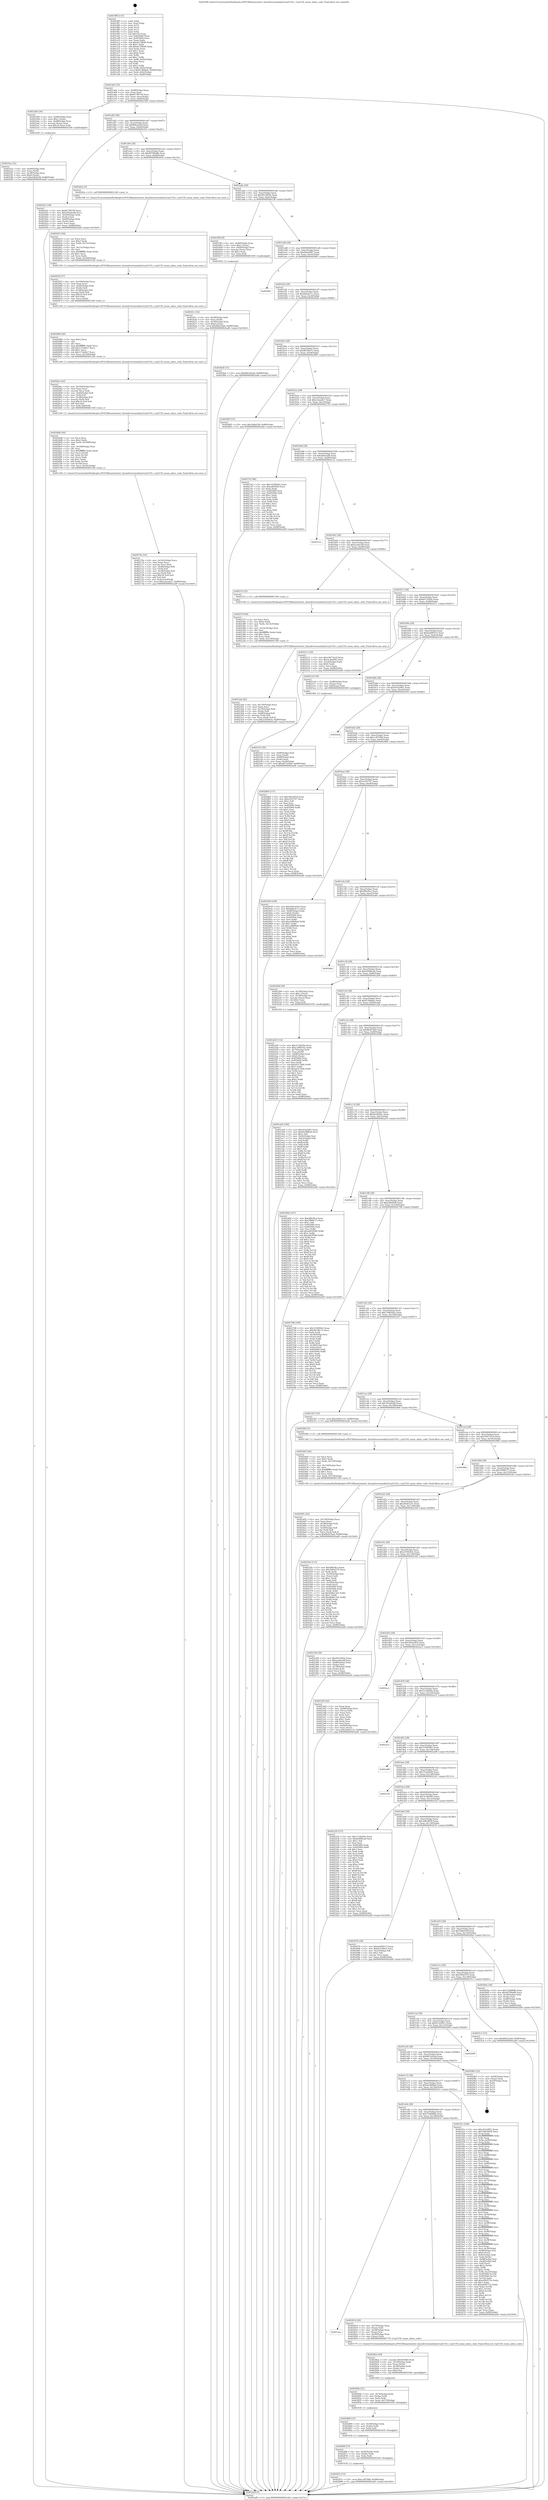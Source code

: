 digraph "0x4019f0" {
  label = "0x4019f0 (/mnt/c/Users/mathe/Desktop/tcc/POCII/binaries/extr_linuxdriversmediai2ctvp5150.c_tvp5150_enum_mbus_code_Final-ollvm.out::main(0))"
  labelloc = "t"
  node[shape=record]

  Entry [label="",width=0.3,height=0.3,shape=circle,fillcolor=black,style=filled]
  "0x401a62" [label="{
     0x401a62 [32]\l
     | [instrs]\l
     &nbsp;&nbsp;0x401a62 \<+6\>: mov -0x98(%rbp),%eax\l
     &nbsp;&nbsp;0x401a68 \<+2\>: mov %eax,%ecx\l
     &nbsp;&nbsp;0x401a6a \<+6\>: sub $0x817f8759,%ecx\l
     &nbsp;&nbsp;0x401a70 \<+6\>: mov %eax,-0xac(%rbp)\l
     &nbsp;&nbsp;0x401a76 \<+6\>: mov %ecx,-0xb0(%rbp)\l
     &nbsp;&nbsp;0x401a7c \<+6\>: je 00000000004025d0 \<main+0xbe0\>\l
  }"]
  "0x4025d0" [label="{
     0x4025d0 [26]\l
     | [instrs]\l
     &nbsp;&nbsp;0x4025d0 \<+4\>: mov -0x48(%rbp),%rax\l
     &nbsp;&nbsp;0x4025d4 \<+6\>: movl $0x1,(%rax)\l
     &nbsp;&nbsp;0x4025da \<+4\>: mov -0x48(%rbp),%rax\l
     &nbsp;&nbsp;0x4025de \<+3\>: movslq (%rax),%rax\l
     &nbsp;&nbsp;0x4025e1 \<+4\>: imul $0x18,%rax,%rdi\l
     &nbsp;&nbsp;0x4025e5 \<+5\>: call 0000000000401050 \<malloc@plt\>\l
     | [calls]\l
     &nbsp;&nbsp;0x401050 \{1\} (unknown)\l
  }"]
  "0x401a82" [label="{
     0x401a82 [28]\l
     | [instrs]\l
     &nbsp;&nbsp;0x401a82 \<+5\>: jmp 0000000000401a87 \<main+0x97\>\l
     &nbsp;&nbsp;0x401a87 \<+6\>: mov -0xac(%rbp),%eax\l
     &nbsp;&nbsp;0x401a8d \<+5\>: sub $0x84b22def,%eax\l
     &nbsp;&nbsp;0x401a92 \<+6\>: mov %eax,-0xb4(%rbp)\l
     &nbsp;&nbsp;0x401a98 \<+6\>: je 000000000040243c \<main+0xa4c\>\l
  }"]
  Exit [label="",width=0.3,height=0.3,shape=circle,fillcolor=black,style=filled,peripheries=2]
  "0x40243c" [label="{
     0x40243c [36]\l
     | [instrs]\l
     &nbsp;&nbsp;0x40243c \<+5\>: mov $0x817f8759,%eax\l
     &nbsp;&nbsp;0x402441 \<+5\>: mov $0x195a82d9,%ecx\l
     &nbsp;&nbsp;0x402446 \<+4\>: mov -0x50(%rbp),%rdx\l
     &nbsp;&nbsp;0x40244a \<+2\>: mov (%rdx),%esi\l
     &nbsp;&nbsp;0x40244c \<+4\>: mov -0x60(%rbp),%rdx\l
     &nbsp;&nbsp;0x402450 \<+2\>: cmp (%rdx),%esi\l
     &nbsp;&nbsp;0x402452 \<+3\>: cmovl %ecx,%eax\l
     &nbsp;&nbsp;0x402455 \<+6\>: mov %eax,-0x98(%rbp)\l
     &nbsp;&nbsp;0x40245b \<+5\>: jmp 0000000000402ad9 \<main+0x10e9\>\l
  }"]
  "0x401a9e" [label="{
     0x401a9e [28]\l
     | [instrs]\l
     &nbsp;&nbsp;0x401a9e \<+5\>: jmp 0000000000401aa3 \<main+0xb3\>\l
     &nbsp;&nbsp;0x401aa3 \<+6\>: mov -0xac(%rbp),%eax\l
     &nbsp;&nbsp;0x401aa9 \<+5\>: sub $0x90789a8b,%eax\l
     &nbsp;&nbsp;0x401aae \<+6\>: mov %eax,-0xb8(%rbp)\l
     &nbsp;&nbsp;0x401ab4 \<+6\>: je 000000000040262e \<main+0xc3e\>\l
  }"]
  "0x40287e" [label="{
     0x40287e [15]\l
     | [instrs]\l
     &nbsp;&nbsp;0x40287e \<+10\>: movl $0xcc4f7db8,-0x98(%rbp)\l
     &nbsp;&nbsp;0x402888 \<+5\>: jmp 0000000000402ad9 \<main+0x10e9\>\l
  }"]
  "0x40262e" [label="{
     0x40262e [5]\l
     | [instrs]\l
     &nbsp;&nbsp;0x40262e \<+5\>: call 0000000000401160 \<next_i\>\l
     | [calls]\l
     &nbsp;&nbsp;0x401160 \{1\} (/mnt/c/Users/mathe/Desktop/tcc/POCII/binaries/extr_linuxdriversmediai2ctvp5150.c_tvp5150_enum_mbus_code_Final-ollvm.out::next_i)\l
  }"]
  "0x401aba" [label="{
     0x401aba [28]\l
     | [instrs]\l
     &nbsp;&nbsp;0x401aba \<+5\>: jmp 0000000000401abf \<main+0xcf\>\l
     &nbsp;&nbsp;0x401abf \<+6\>: mov -0xac(%rbp),%eax\l
     &nbsp;&nbsp;0x401ac5 \<+5\>: sub $0x941d05fe,%eax\l
     &nbsp;&nbsp;0x401aca \<+6\>: mov %eax,-0xbc(%rbp)\l
     &nbsp;&nbsp;0x401ad0 \<+6\>: je 00000000004023ff \<main+0xa0f\>\l
  }"]
  "0x40286f" [label="{
     0x40286f [15]\l
     | [instrs]\l
     &nbsp;&nbsp;0x40286f \<+4\>: mov -0x40(%rbp),%rdx\l
     &nbsp;&nbsp;0x402873 \<+3\>: mov (%rdx),%rdx\l
     &nbsp;&nbsp;0x402876 \<+3\>: mov %rdx,%rdi\l
     &nbsp;&nbsp;0x402879 \<+5\>: call 0000000000401030 \<free@plt\>\l
     | [calls]\l
     &nbsp;&nbsp;0x401030 \{1\} (unknown)\l
  }"]
  "0x4023ff" [label="{
     0x4023ff [29]\l
     | [instrs]\l
     &nbsp;&nbsp;0x4023ff \<+4\>: mov -0x60(%rbp),%rax\l
     &nbsp;&nbsp;0x402403 \<+6\>: movl $0x1,(%rax)\l
     &nbsp;&nbsp;0x402409 \<+4\>: mov -0x60(%rbp),%rax\l
     &nbsp;&nbsp;0x40240d \<+3\>: movslq (%rax),%rax\l
     &nbsp;&nbsp;0x402410 \<+4\>: shl $0x2,%rax\l
     &nbsp;&nbsp;0x402414 \<+3\>: mov %rax,%rdi\l
     &nbsp;&nbsp;0x402417 \<+5\>: call 0000000000401050 \<malloc@plt\>\l
     | [calls]\l
     &nbsp;&nbsp;0x401050 \{1\} (unknown)\l
  }"]
  "0x401ad6" [label="{
     0x401ad6 [28]\l
     | [instrs]\l
     &nbsp;&nbsp;0x401ad6 \<+5\>: jmp 0000000000401adb \<main+0xeb\>\l
     &nbsp;&nbsp;0x401adb \<+6\>: mov -0xac(%rbp),%eax\l
     &nbsp;&nbsp;0x401ae1 \<+5\>: sub $0x9a6a08f7,%eax\l
     &nbsp;&nbsp;0x401ae6 \<+6\>: mov %eax,-0xc0(%rbp)\l
     &nbsp;&nbsp;0x401aec \<+6\>: je 000000000040289c \<main+0xeac\>\l
  }"]
  "0x402860" [label="{
     0x402860 [15]\l
     | [instrs]\l
     &nbsp;&nbsp;0x402860 \<+4\>: mov -0x58(%rbp),%rdx\l
     &nbsp;&nbsp;0x402864 \<+3\>: mov (%rdx),%rdx\l
     &nbsp;&nbsp;0x402867 \<+3\>: mov %rdx,%rdi\l
     &nbsp;&nbsp;0x40286a \<+5\>: call 0000000000401030 \<free@plt\>\l
     | [calls]\l
     &nbsp;&nbsp;0x401030 \{1\} (unknown)\l
  }"]
  "0x40289c" [label="{
     0x40289c\l
  }", style=dashed]
  "0x401af2" [label="{
     0x401af2 [28]\l
     | [instrs]\l
     &nbsp;&nbsp;0x401af2 \<+5\>: jmp 0000000000401af7 \<main+0x107\>\l
     &nbsp;&nbsp;0x401af7 \<+6\>: mov -0xac(%rbp),%eax\l
     &nbsp;&nbsp;0x401afd \<+5\>: sub $0x9a8e411c,%eax\l
     &nbsp;&nbsp;0x401b02 \<+6\>: mov %eax,-0xc4(%rbp)\l
     &nbsp;&nbsp;0x401b08 \<+6\>: je 00000000004029a6 \<main+0xfb6\>\l
  }"]
  "0x40284b" [label="{
     0x40284b [21]\l
     | [instrs]\l
     &nbsp;&nbsp;0x40284b \<+4\>: mov -0x70(%rbp),%rdx\l
     &nbsp;&nbsp;0x40284f \<+3\>: mov (%rdx),%rdx\l
     &nbsp;&nbsp;0x402852 \<+3\>: mov %rdx,%rdi\l
     &nbsp;&nbsp;0x402855 \<+6\>: mov %eax,-0x170(%rbp)\l
     &nbsp;&nbsp;0x40285b \<+5\>: call 0000000000401030 \<free@plt\>\l
     | [calls]\l
     &nbsp;&nbsp;0x401030 \{1\} (unknown)\l
  }"]
  "0x4029a6" [label="{
     0x4029a6 [15]\l
     | [instrs]\l
     &nbsp;&nbsp;0x4029a6 \<+10\>: movl $0x6823d2ed,-0x98(%rbp)\l
     &nbsp;&nbsp;0x4029b0 \<+5\>: jmp 0000000000402ad9 \<main+0x10e9\>\l
  }"]
  "0x401b0e" [label="{
     0x401b0e [28]\l
     | [instrs]\l
     &nbsp;&nbsp;0x401b0e \<+5\>: jmp 0000000000401b13 \<main+0x123\>\l
     &nbsp;&nbsp;0x401b13 \<+6\>: mov -0xac(%rbp),%eax\l
     &nbsp;&nbsp;0x401b19 \<+5\>: sub $0x9b7d8c7c,%eax\l
     &nbsp;&nbsp;0x401b1e \<+6\>: mov %eax,-0xc8(%rbp)\l
     &nbsp;&nbsp;0x401b24 \<+6\>: je 0000000000402805 \<main+0xe15\>\l
  }"]
  "0x40282e" [label="{
     0x40282e [29]\l
     | [instrs]\l
     &nbsp;&nbsp;0x40282e \<+10\>: movabs $0x4030b6,%rdi\l
     &nbsp;&nbsp;0x402838 \<+4\>: mov -0x30(%rbp),%rdx\l
     &nbsp;&nbsp;0x40283c \<+2\>: mov %eax,(%rdx)\l
     &nbsp;&nbsp;0x40283e \<+4\>: mov -0x30(%rbp),%rdx\l
     &nbsp;&nbsp;0x402842 \<+2\>: mov (%rdx),%esi\l
     &nbsp;&nbsp;0x402844 \<+2\>: mov $0x0,%al\l
     &nbsp;&nbsp;0x402846 \<+5\>: call 0000000000401040 \<printf@plt\>\l
     | [calls]\l
     &nbsp;&nbsp;0x401040 \{1\} (unknown)\l
  }"]
  "0x402805" [label="{
     0x402805 [15]\l
     | [instrs]\l
     &nbsp;&nbsp;0x402805 \<+10\>: movl $0x3dfa034f,-0x98(%rbp)\l
     &nbsp;&nbsp;0x40280f \<+5\>: jmp 0000000000402ad9 \<main+0x10e9\>\l
  }"]
  "0x401b2a" [label="{
     0x401b2a [28]\l
     | [instrs]\l
     &nbsp;&nbsp;0x401b2a \<+5\>: jmp 0000000000401b2f \<main+0x13f\>\l
     &nbsp;&nbsp;0x401b2f \<+6\>: mov -0xac(%rbp),%eax\l
     &nbsp;&nbsp;0x401b35 \<+5\>: sub $0xa3eeab27,%eax\l
     &nbsp;&nbsp;0x401b3a \<+6\>: mov %eax,-0xcc(%rbp)\l
     &nbsp;&nbsp;0x401b40 \<+6\>: je 0000000000402742 \<main+0xd52\>\l
  }"]
  "0x401eaa" [label="{
     0x401eaa\l
  }", style=dashed]
  "0x402742" [label="{
     0x402742 [86]\l
     | [instrs]\l
     &nbsp;&nbsp;0x402742 \<+5\>: mov $0x33569442,%eax\l
     &nbsp;&nbsp;0x402747 \<+5\>: mov $0xed64409,%ecx\l
     &nbsp;&nbsp;0x40274c \<+2\>: xor %edx,%edx\l
     &nbsp;&nbsp;0x40274e \<+7\>: mov 0x405060,%esi\l
     &nbsp;&nbsp;0x402755 \<+7\>: mov 0x405064,%edi\l
     &nbsp;&nbsp;0x40275c \<+3\>: sub $0x1,%edx\l
     &nbsp;&nbsp;0x40275f \<+3\>: mov %esi,%r8d\l
     &nbsp;&nbsp;0x402762 \<+3\>: add %edx,%r8d\l
     &nbsp;&nbsp;0x402765 \<+4\>: imul %r8d,%esi\l
     &nbsp;&nbsp;0x402769 \<+3\>: and $0x1,%esi\l
     &nbsp;&nbsp;0x40276c \<+3\>: cmp $0x0,%esi\l
     &nbsp;&nbsp;0x40276f \<+4\>: sete %r9b\l
     &nbsp;&nbsp;0x402773 \<+3\>: cmp $0xa,%edi\l
     &nbsp;&nbsp;0x402776 \<+4\>: setl %r10b\l
     &nbsp;&nbsp;0x40277a \<+3\>: mov %r9b,%r11b\l
     &nbsp;&nbsp;0x40277d \<+3\>: and %r10b,%r11b\l
     &nbsp;&nbsp;0x402780 \<+3\>: xor %r10b,%r9b\l
     &nbsp;&nbsp;0x402783 \<+3\>: or %r9b,%r11b\l
     &nbsp;&nbsp;0x402786 \<+4\>: test $0x1,%r11b\l
     &nbsp;&nbsp;0x40278a \<+3\>: cmovne %ecx,%eax\l
     &nbsp;&nbsp;0x40278d \<+6\>: mov %eax,-0x98(%rbp)\l
     &nbsp;&nbsp;0x402793 \<+5\>: jmp 0000000000402ad9 \<main+0x10e9\>\l
  }"]
  "0x401b46" [label="{
     0x401b46 [28]\l
     | [instrs]\l
     &nbsp;&nbsp;0x401b46 \<+5\>: jmp 0000000000401b4b \<main+0x15b\>\l
     &nbsp;&nbsp;0x401b4b \<+6\>: mov -0xac(%rbp),%eax\l
     &nbsp;&nbsp;0x401b51 \<+5\>: sub $0xabfe5ad8,%eax\l
     &nbsp;&nbsp;0x401b56 \<+6\>: mov %eax,-0xd0(%rbp)\l
     &nbsp;&nbsp;0x401b5c \<+6\>: je 000000000040212c \<main+0x73c\>\l
  }"]
  "0x402814" [label="{
     0x402814 [26]\l
     | [instrs]\l
     &nbsp;&nbsp;0x402814 \<+4\>: mov -0x70(%rbp),%rax\l
     &nbsp;&nbsp;0x402818 \<+3\>: mov (%rax),%rdi\l
     &nbsp;&nbsp;0x40281b \<+4\>: mov -0x58(%rbp),%rax\l
     &nbsp;&nbsp;0x40281f \<+3\>: mov (%rax),%rsi\l
     &nbsp;&nbsp;0x402822 \<+4\>: mov -0x40(%rbp),%rax\l
     &nbsp;&nbsp;0x402826 \<+3\>: mov (%rax),%rdx\l
     &nbsp;&nbsp;0x402829 \<+5\>: call 0000000000401770 \<tvp5150_enum_mbus_code\>\l
     | [calls]\l
     &nbsp;&nbsp;0x401770 \{1\} (/mnt/c/Users/mathe/Desktop/tcc/POCII/binaries/extr_linuxdriversmediai2ctvp5150.c_tvp5150_enum_mbus_code_Final-ollvm.out::tvp5150_enum_mbus_code)\l
  }"]
  "0x40212c" [label="{
     0x40212c\l
  }", style=dashed]
  "0x401b62" [label="{
     0x401b62 [28]\l
     | [instrs]\l
     &nbsp;&nbsp;0x401b62 \<+5\>: jmp 0000000000401b67 \<main+0x177\>\l
     &nbsp;&nbsp;0x401b67 \<+6\>: mov -0xac(%rbp),%eax\l
     &nbsp;&nbsp;0x401b6d \<+5\>: sub $0xaceba3df,%eax\l
     &nbsp;&nbsp;0x401b72 \<+6\>: mov %eax,-0xd4(%rbp)\l
     &nbsp;&nbsp;0x401b78 \<+6\>: je 000000000040237a \<main+0x98a\>\l
  }"]
  "0x40270e" [label="{
     0x40270e [52]\l
     | [instrs]\l
     &nbsp;&nbsp;0x40270e \<+6\>: mov -0x16c(%rbp),%ecx\l
     &nbsp;&nbsp;0x402714 \<+3\>: imul %eax,%ecx\l
     &nbsp;&nbsp;0x402717 \<+3\>: movslq %ecx,%rdi\l
     &nbsp;&nbsp;0x40271a \<+4\>: mov -0x40(%rbp),%r8\l
     &nbsp;&nbsp;0x40271e \<+3\>: mov (%r8),%r8\l
     &nbsp;&nbsp;0x402721 \<+4\>: mov -0x38(%rbp),%r9\l
     &nbsp;&nbsp;0x402725 \<+3\>: movslq (%r9),%r9\l
     &nbsp;&nbsp;0x402728 \<+4\>: imul $0x18,%r9,%r9\l
     &nbsp;&nbsp;0x40272c \<+3\>: add %r9,%r8\l
     &nbsp;&nbsp;0x40272f \<+4\>: mov %rdi,0x10(%r8)\l
     &nbsp;&nbsp;0x402733 \<+10\>: movl $0xa3eeab27,-0x98(%rbp)\l
     &nbsp;&nbsp;0x40273d \<+5\>: jmp 0000000000402ad9 \<main+0x10e9\>\l
  }"]
  "0x40237a" [label="{
     0x40237a [5]\l
     | [instrs]\l
     &nbsp;&nbsp;0x40237a \<+5\>: call 0000000000401160 \<next_i\>\l
     | [calls]\l
     &nbsp;&nbsp;0x401160 \{1\} (/mnt/c/Users/mathe/Desktop/tcc/POCII/binaries/extr_linuxdriversmediai2ctvp5150.c_tvp5150_enum_mbus_code_Final-ollvm.out::next_i)\l
  }"]
  "0x401b7e" [label="{
     0x401b7e [28]\l
     | [instrs]\l
     &nbsp;&nbsp;0x401b7e \<+5\>: jmp 0000000000401b83 \<main+0x193\>\l
     &nbsp;&nbsp;0x401b83 \<+6\>: mov -0xac(%rbp),%eax\l
     &nbsp;&nbsp;0x401b89 \<+5\>: sub $0xb07329eb,%eax\l
     &nbsp;&nbsp;0x401b8e \<+6\>: mov %eax,-0xd8(%rbp)\l
     &nbsp;&nbsp;0x401b94 \<+6\>: je 0000000000402211 \<main+0x821\>\l
  }"]
  "0x4026d6" [label="{
     0x4026d6 [56]\l
     | [instrs]\l
     &nbsp;&nbsp;0x4026d6 \<+2\>: xor %ecx,%ecx\l
     &nbsp;&nbsp;0x4026d8 \<+5\>: mov $0x2,%edx\l
     &nbsp;&nbsp;0x4026dd \<+6\>: mov %edx,-0x168(%rbp)\l
     &nbsp;&nbsp;0x4026e3 \<+1\>: cltd\l
     &nbsp;&nbsp;0x4026e4 \<+6\>: mov -0x168(%rbp),%esi\l
     &nbsp;&nbsp;0x4026ea \<+2\>: idiv %esi\l
     &nbsp;&nbsp;0x4026ec \<+6\>: imul $0xfffffffe,%edx,%edx\l
     &nbsp;&nbsp;0x4026f2 \<+3\>: mov %ecx,%r10d\l
     &nbsp;&nbsp;0x4026f5 \<+3\>: sub %edx,%r10d\l
     &nbsp;&nbsp;0x4026f8 \<+2\>: mov %ecx,%edx\l
     &nbsp;&nbsp;0x4026fa \<+3\>: sub $0x1,%edx\l
     &nbsp;&nbsp;0x4026fd \<+3\>: add %edx,%r10d\l
     &nbsp;&nbsp;0x402700 \<+3\>: sub %r10d,%ecx\l
     &nbsp;&nbsp;0x402703 \<+6\>: mov %ecx,-0x16c(%rbp)\l
     &nbsp;&nbsp;0x402709 \<+5\>: call 0000000000401160 \<next_i\>\l
     | [calls]\l
     &nbsp;&nbsp;0x401160 \{1\} (/mnt/c/Users/mathe/Desktop/tcc/POCII/binaries/extr_linuxdriversmediai2ctvp5150.c_tvp5150_enum_mbus_code_Final-ollvm.out::next_i)\l
  }"]
  "0x402211" [label="{
     0x402211 [30]\l
     | [instrs]\l
     &nbsp;&nbsp;0x402211 \<+5\>: mov $0x19971b19,%eax\l
     &nbsp;&nbsp;0x402216 \<+5\>: mov $0x3c3be995,%ecx\l
     &nbsp;&nbsp;0x40221b \<+3\>: mov -0x24(%rbp),%edx\l
     &nbsp;&nbsp;0x40221e \<+3\>: cmp $0x0,%edx\l
     &nbsp;&nbsp;0x402221 \<+3\>: cmove %ecx,%eax\l
     &nbsp;&nbsp;0x402224 \<+6\>: mov %eax,-0x98(%rbp)\l
     &nbsp;&nbsp;0x40222a \<+5\>: jmp 0000000000402ad9 \<main+0x10e9\>\l
  }"]
  "0x401b9a" [label="{
     0x401b9a [28]\l
     | [instrs]\l
     &nbsp;&nbsp;0x401b9a \<+5\>: jmp 0000000000401b9f \<main+0x1af\>\l
     &nbsp;&nbsp;0x401b9f \<+6\>: mov -0xac(%rbp),%eax\l
     &nbsp;&nbsp;0x401ba5 \<+5\>: sub $0xbad06515,%eax\l
     &nbsp;&nbsp;0x401baa \<+6\>: mov %eax,-0xdc(%rbp)\l
     &nbsp;&nbsp;0x401bb0 \<+6\>: je 00000000004021e0 \<main+0x7f0\>\l
  }"]
  "0x4026ac" [label="{
     0x4026ac [42]\l
     | [instrs]\l
     &nbsp;&nbsp;0x4026ac \<+6\>: mov -0x164(%rbp),%ecx\l
     &nbsp;&nbsp;0x4026b2 \<+3\>: imul %eax,%ecx\l
     &nbsp;&nbsp;0x4026b5 \<+3\>: movslq %ecx,%rdi\l
     &nbsp;&nbsp;0x4026b8 \<+4\>: mov -0x40(%rbp),%r8\l
     &nbsp;&nbsp;0x4026bc \<+3\>: mov (%r8),%r8\l
     &nbsp;&nbsp;0x4026bf \<+4\>: mov -0x38(%rbp),%r9\l
     &nbsp;&nbsp;0x4026c3 \<+3\>: movslq (%r9),%r9\l
     &nbsp;&nbsp;0x4026c6 \<+4\>: imul $0x18,%r9,%r9\l
     &nbsp;&nbsp;0x4026ca \<+3\>: add %r9,%r8\l
     &nbsp;&nbsp;0x4026cd \<+4\>: mov %rdi,0x8(%r8)\l
     &nbsp;&nbsp;0x4026d1 \<+5\>: call 0000000000401160 \<next_i\>\l
     | [calls]\l
     &nbsp;&nbsp;0x401160 \{1\} (/mnt/c/Users/mathe/Desktop/tcc/POCII/binaries/extr_linuxdriversmediai2ctvp5150.c_tvp5150_enum_mbus_code_Final-ollvm.out::next_i)\l
  }"]
  "0x4021e0" [label="{
     0x4021e0 [19]\l
     | [instrs]\l
     &nbsp;&nbsp;0x4021e0 \<+7\>: mov -0x88(%rbp),%rax\l
     &nbsp;&nbsp;0x4021e7 \<+3\>: mov (%rax),%rax\l
     &nbsp;&nbsp;0x4021ea \<+4\>: mov 0x8(%rax),%rdi\l
     &nbsp;&nbsp;0x4021ee \<+5\>: call 0000000000401060 \<atoi@plt\>\l
     | [calls]\l
     &nbsp;&nbsp;0x401060 \{1\} (unknown)\l
  }"]
  "0x401bb6" [label="{
     0x401bb6 [28]\l
     | [instrs]\l
     &nbsp;&nbsp;0x401bb6 \<+5\>: jmp 0000000000401bbb \<main+0x1cb\>\l
     &nbsp;&nbsp;0x401bbb \<+6\>: mov -0xac(%rbp),%eax\l
     &nbsp;&nbsp;0x401bc1 \<+5\>: sub $0xcb5a2901,%eax\l
     &nbsp;&nbsp;0x401bc6 \<+6\>: mov %eax,-0xe0(%rbp)\l
     &nbsp;&nbsp;0x401bcc \<+6\>: je 00000000004029cb \<main+0xfdb\>\l
  }"]
  "0x402684" [label="{
     0x402684 [40]\l
     | [instrs]\l
     &nbsp;&nbsp;0x402684 \<+5\>: mov $0x2,%ecx\l
     &nbsp;&nbsp;0x402689 \<+1\>: cltd\l
     &nbsp;&nbsp;0x40268a \<+2\>: idiv %ecx\l
     &nbsp;&nbsp;0x40268c \<+6\>: imul $0xfffffffe,%edx,%ecx\l
     &nbsp;&nbsp;0x402692 \<+6\>: add $0x137ab4e7,%ecx\l
     &nbsp;&nbsp;0x402698 \<+3\>: add $0x1,%ecx\l
     &nbsp;&nbsp;0x40269b \<+6\>: sub $0x137ab4e7,%ecx\l
     &nbsp;&nbsp;0x4026a1 \<+6\>: mov %ecx,-0x164(%rbp)\l
     &nbsp;&nbsp;0x4026a7 \<+5\>: call 0000000000401160 \<next_i\>\l
     | [calls]\l
     &nbsp;&nbsp;0x401160 \{1\} (/mnt/c/Users/mathe/Desktop/tcc/POCII/binaries/extr_linuxdriversmediai2ctvp5150.c_tvp5150_enum_mbus_code_Final-ollvm.out::next_i)\l
  }"]
  "0x4029cb" [label="{
     0x4029cb\l
  }", style=dashed]
  "0x401bd2" [label="{
     0x401bd2 [28]\l
     | [instrs]\l
     &nbsp;&nbsp;0x401bd2 \<+5\>: jmp 0000000000401bd7 \<main+0x1e7\>\l
     &nbsp;&nbsp;0x401bd7 \<+6\>: mov -0xac(%rbp),%eax\l
     &nbsp;&nbsp;0x401bdd \<+5\>: sub $0xcc4f7db8,%eax\l
     &nbsp;&nbsp;0x401be2 \<+6\>: mov %eax,-0xe4(%rbp)\l
     &nbsp;&nbsp;0x401be8 \<+6\>: je 00000000004028b0 \<main+0xec0\>\l
  }"]
  "0x40265f" [label="{
     0x40265f [37]\l
     | [instrs]\l
     &nbsp;&nbsp;0x40265f \<+6\>: mov -0x160(%rbp),%ecx\l
     &nbsp;&nbsp;0x402665 \<+3\>: imul %eax,%ecx\l
     &nbsp;&nbsp;0x402668 \<+4\>: mov -0x40(%rbp),%rdi\l
     &nbsp;&nbsp;0x40266c \<+3\>: mov (%rdi),%rdi\l
     &nbsp;&nbsp;0x40266f \<+4\>: mov -0x38(%rbp),%r8\l
     &nbsp;&nbsp;0x402673 \<+3\>: movslq (%r8),%r8\l
     &nbsp;&nbsp;0x402676 \<+4\>: imul $0x18,%r8,%r8\l
     &nbsp;&nbsp;0x40267a \<+3\>: add %r8,%rdi\l
     &nbsp;&nbsp;0x40267d \<+2\>: mov %ecx,(%rdi)\l
     &nbsp;&nbsp;0x40267f \<+5\>: call 0000000000401160 \<next_i\>\l
     | [calls]\l
     &nbsp;&nbsp;0x401160 \{1\} (/mnt/c/Users/mathe/Desktop/tcc/POCII/binaries/extr_linuxdriversmediai2ctvp5150.c_tvp5150_enum_mbus_code_Final-ollvm.out::next_i)\l
  }"]
  "0x4028b0" [label="{
     0x4028b0 [137]\l
     | [instrs]\l
     &nbsp;&nbsp;0x4028b0 \<+5\>: mov $0x2b0c4454,%eax\l
     &nbsp;&nbsp;0x4028b5 \<+5\>: mov $0xce01f747,%ecx\l
     &nbsp;&nbsp;0x4028ba \<+2\>: mov $0x1,%dl\l
     &nbsp;&nbsp;0x4028bc \<+2\>: xor %esi,%esi\l
     &nbsp;&nbsp;0x4028be \<+7\>: mov 0x405060,%edi\l
     &nbsp;&nbsp;0x4028c5 \<+8\>: mov 0x405064,%r8d\l
     &nbsp;&nbsp;0x4028cd \<+3\>: sub $0x1,%esi\l
     &nbsp;&nbsp;0x4028d0 \<+3\>: mov %edi,%r9d\l
     &nbsp;&nbsp;0x4028d3 \<+3\>: add %esi,%r9d\l
     &nbsp;&nbsp;0x4028d6 \<+4\>: imul %r9d,%edi\l
     &nbsp;&nbsp;0x4028da \<+3\>: and $0x1,%edi\l
     &nbsp;&nbsp;0x4028dd \<+3\>: cmp $0x0,%edi\l
     &nbsp;&nbsp;0x4028e0 \<+4\>: sete %r10b\l
     &nbsp;&nbsp;0x4028e4 \<+4\>: cmp $0xa,%r8d\l
     &nbsp;&nbsp;0x4028e8 \<+4\>: setl %r11b\l
     &nbsp;&nbsp;0x4028ec \<+3\>: mov %r10b,%bl\l
     &nbsp;&nbsp;0x4028ef \<+3\>: xor $0xff,%bl\l
     &nbsp;&nbsp;0x4028f2 \<+3\>: mov %r11b,%r14b\l
     &nbsp;&nbsp;0x4028f5 \<+4\>: xor $0xff,%r14b\l
     &nbsp;&nbsp;0x4028f9 \<+3\>: xor $0x0,%dl\l
     &nbsp;&nbsp;0x4028fc \<+3\>: mov %bl,%r15b\l
     &nbsp;&nbsp;0x4028ff \<+4\>: and $0x0,%r15b\l
     &nbsp;&nbsp;0x402903 \<+3\>: and %dl,%r10b\l
     &nbsp;&nbsp;0x402906 \<+3\>: mov %r14b,%r12b\l
     &nbsp;&nbsp;0x402909 \<+4\>: and $0x0,%r12b\l
     &nbsp;&nbsp;0x40290d \<+3\>: and %dl,%r11b\l
     &nbsp;&nbsp;0x402910 \<+3\>: or %r10b,%r15b\l
     &nbsp;&nbsp;0x402913 \<+3\>: or %r11b,%r12b\l
     &nbsp;&nbsp;0x402916 \<+3\>: xor %r12b,%r15b\l
     &nbsp;&nbsp;0x402919 \<+3\>: or %r14b,%bl\l
     &nbsp;&nbsp;0x40291c \<+3\>: xor $0xff,%bl\l
     &nbsp;&nbsp;0x40291f \<+3\>: or $0x0,%dl\l
     &nbsp;&nbsp;0x402922 \<+2\>: and %dl,%bl\l
     &nbsp;&nbsp;0x402924 \<+3\>: or %bl,%r15b\l
     &nbsp;&nbsp;0x402927 \<+4\>: test $0x1,%r15b\l
     &nbsp;&nbsp;0x40292b \<+3\>: cmovne %ecx,%eax\l
     &nbsp;&nbsp;0x40292e \<+6\>: mov %eax,-0x98(%rbp)\l
     &nbsp;&nbsp;0x402934 \<+5\>: jmp 0000000000402ad9 \<main+0x10e9\>\l
  }"]
  "0x401bee" [label="{
     0x401bee [28]\l
     | [instrs]\l
     &nbsp;&nbsp;0x401bee \<+5\>: jmp 0000000000401bf3 \<main+0x203\>\l
     &nbsp;&nbsp;0x401bf3 \<+6\>: mov -0xac(%rbp),%eax\l
     &nbsp;&nbsp;0x401bf9 \<+5\>: sub $0xce01f747,%eax\l
     &nbsp;&nbsp;0x401bfe \<+6\>: mov %eax,-0xe8(%rbp)\l
     &nbsp;&nbsp;0x401c04 \<+6\>: je 0000000000402939 \<main+0xf49\>\l
  }"]
  "0x402633" [label="{
     0x402633 [44]\l
     | [instrs]\l
     &nbsp;&nbsp;0x402633 \<+2\>: xor %ecx,%ecx\l
     &nbsp;&nbsp;0x402635 \<+5\>: mov $0x2,%edx\l
     &nbsp;&nbsp;0x40263a \<+6\>: mov %edx,-0x15c(%rbp)\l
     &nbsp;&nbsp;0x402640 \<+1\>: cltd\l
     &nbsp;&nbsp;0x402641 \<+6\>: mov -0x15c(%rbp),%esi\l
     &nbsp;&nbsp;0x402647 \<+2\>: idiv %esi\l
     &nbsp;&nbsp;0x402649 \<+6\>: imul $0xfffffffe,%edx,%edx\l
     &nbsp;&nbsp;0x40264f \<+3\>: sub $0x1,%ecx\l
     &nbsp;&nbsp;0x402652 \<+2\>: sub %ecx,%edx\l
     &nbsp;&nbsp;0x402654 \<+6\>: mov %edx,-0x160(%rbp)\l
     &nbsp;&nbsp;0x40265a \<+5\>: call 0000000000401160 \<next_i\>\l
     | [calls]\l
     &nbsp;&nbsp;0x401160 \{1\} (/mnt/c/Users/mathe/Desktop/tcc/POCII/binaries/extr_linuxdriversmediai2ctvp5150.c_tvp5150_enum_mbus_code_Final-ollvm.out::next_i)\l
  }"]
  "0x402939" [label="{
     0x402939 [109]\l
     | [instrs]\l
     &nbsp;&nbsp;0x402939 \<+5\>: mov $0x2b0c4454,%eax\l
     &nbsp;&nbsp;0x40293e \<+5\>: mov $0x9a8e411c,%ecx\l
     &nbsp;&nbsp;0x402943 \<+7\>: mov -0x90(%rbp),%rdx\l
     &nbsp;&nbsp;0x40294a \<+6\>: movl $0x0,(%rdx)\l
     &nbsp;&nbsp;0x402950 \<+7\>: mov 0x405060,%esi\l
     &nbsp;&nbsp;0x402957 \<+7\>: mov 0x405064,%edi\l
     &nbsp;&nbsp;0x40295e \<+3\>: mov %esi,%r8d\l
     &nbsp;&nbsp;0x402961 \<+7\>: add $0xcc8899a6,%r8d\l
     &nbsp;&nbsp;0x402968 \<+4\>: sub $0x1,%r8d\l
     &nbsp;&nbsp;0x40296c \<+7\>: sub $0xcc8899a6,%r8d\l
     &nbsp;&nbsp;0x402973 \<+4\>: imul %r8d,%esi\l
     &nbsp;&nbsp;0x402977 \<+3\>: and $0x1,%esi\l
     &nbsp;&nbsp;0x40297a \<+3\>: cmp $0x0,%esi\l
     &nbsp;&nbsp;0x40297d \<+4\>: sete %r9b\l
     &nbsp;&nbsp;0x402981 \<+3\>: cmp $0xa,%edi\l
     &nbsp;&nbsp;0x402984 \<+4\>: setl %r10b\l
     &nbsp;&nbsp;0x402988 \<+3\>: mov %r9b,%r11b\l
     &nbsp;&nbsp;0x40298b \<+3\>: and %r10b,%r11b\l
     &nbsp;&nbsp;0x40298e \<+3\>: xor %r10b,%r9b\l
     &nbsp;&nbsp;0x402991 \<+3\>: or %r9b,%r11b\l
     &nbsp;&nbsp;0x402994 \<+4\>: test $0x1,%r11b\l
     &nbsp;&nbsp;0x402998 \<+3\>: cmovne %ecx,%eax\l
     &nbsp;&nbsp;0x40299b \<+6\>: mov %eax,-0x98(%rbp)\l
     &nbsp;&nbsp;0x4029a1 \<+5\>: jmp 0000000000402ad9 \<main+0x10e9\>\l
  }"]
  "0x401c0a" [label="{
     0x401c0a [28]\l
     | [instrs]\l
     &nbsp;&nbsp;0x401c0a \<+5\>: jmp 0000000000401c0f \<main+0x21f\>\l
     &nbsp;&nbsp;0x401c0f \<+6\>: mov -0xac(%rbp),%eax\l
     &nbsp;&nbsp;0x401c15 \<+5\>: sub $0xdf6cf4ce,%eax\l
     &nbsp;&nbsp;0x401c1a \<+6\>: mov %eax,-0xec(%rbp)\l
     &nbsp;&nbsp;0x401c20 \<+6\>: je 0000000000402a6e \<main+0x107e\>\l
  }"]
  "0x4025ea" [label="{
     0x4025ea [32]\l
     | [instrs]\l
     &nbsp;&nbsp;0x4025ea \<+4\>: mov -0x40(%rbp),%rdi\l
     &nbsp;&nbsp;0x4025ee \<+3\>: mov %rax,(%rdi)\l
     &nbsp;&nbsp;0x4025f1 \<+4\>: mov -0x38(%rbp),%rax\l
     &nbsp;&nbsp;0x4025f5 \<+6\>: movl $0x0,(%rax)\l
     &nbsp;&nbsp;0x4025fb \<+10\>: movl $0x3dfa034f,-0x98(%rbp)\l
     &nbsp;&nbsp;0x402605 \<+5\>: jmp 0000000000402ad9 \<main+0x10e9\>\l
  }"]
  "0x402a6e" [label="{
     0x402a6e\l
  }", style=dashed]
  "0x401c26" [label="{
     0x401c26 [28]\l
     | [instrs]\l
     &nbsp;&nbsp;0x401c26 \<+5\>: jmp 0000000000401c2b \<main+0x23b\>\l
     &nbsp;&nbsp;0x401c2b \<+6\>: mov -0xac(%rbp),%eax\l
     &nbsp;&nbsp;0x401c31 \<+5\>: sub $0xe0906ca9,%eax\l
     &nbsp;&nbsp;0x401c36 \<+6\>: mov %eax,-0xf0(%rbp)\l
     &nbsp;&nbsp;0x401c3c \<+6\>: je 00000000004022b8 \<main+0x8c8\>\l
  }"]
  "0x402491" [label="{
     0x402491 [42]\l
     | [instrs]\l
     &nbsp;&nbsp;0x402491 \<+6\>: mov -0x158(%rbp),%ecx\l
     &nbsp;&nbsp;0x402497 \<+3\>: imul %eax,%ecx\l
     &nbsp;&nbsp;0x40249a \<+4\>: mov -0x58(%rbp),%rdi\l
     &nbsp;&nbsp;0x40249e \<+3\>: mov (%rdi),%rdi\l
     &nbsp;&nbsp;0x4024a1 \<+4\>: mov -0x50(%rbp),%r8\l
     &nbsp;&nbsp;0x4024a5 \<+3\>: movslq (%r8),%r8\l
     &nbsp;&nbsp;0x4024a8 \<+4\>: mov %ecx,(%rdi,%r8,4)\l
     &nbsp;&nbsp;0x4024ac \<+10\>: movl $0xf6e874a4,-0x98(%rbp)\l
     &nbsp;&nbsp;0x4024b6 \<+5\>: jmp 0000000000402ad9 \<main+0x10e9\>\l
  }"]
  "0x4022b8" [label="{
     0x4022b8 [29]\l
     | [instrs]\l
     &nbsp;&nbsp;0x4022b8 \<+4\>: mov -0x78(%rbp),%rax\l
     &nbsp;&nbsp;0x4022bc \<+6\>: movl $0x1,(%rax)\l
     &nbsp;&nbsp;0x4022c2 \<+4\>: mov -0x78(%rbp),%rax\l
     &nbsp;&nbsp;0x4022c6 \<+3\>: movslq (%rax),%rax\l
     &nbsp;&nbsp;0x4022c9 \<+4\>: shl $0x2,%rax\l
     &nbsp;&nbsp;0x4022cd \<+3\>: mov %rax,%rdi\l
     &nbsp;&nbsp;0x4022d0 \<+5\>: call 0000000000401050 \<malloc@plt\>\l
     | [calls]\l
     &nbsp;&nbsp;0x401050 \{1\} (unknown)\l
  }"]
  "0x401c42" [label="{
     0x401c42 [28]\l
     | [instrs]\l
     &nbsp;&nbsp;0x401c42 \<+5\>: jmp 0000000000401c47 \<main+0x257\>\l
     &nbsp;&nbsp;0x401c47 \<+6\>: mov -0xac(%rbp),%eax\l
     &nbsp;&nbsp;0x401c4d \<+5\>: sub $0xf128dbdc,%eax\l
     &nbsp;&nbsp;0x401c52 \<+6\>: mov %eax,-0xf4(%rbp)\l
     &nbsp;&nbsp;0x401c58 \<+6\>: je 0000000000401eb4 \<main+0x4c4\>\l
  }"]
  "0x402465" [label="{
     0x402465 [44]\l
     | [instrs]\l
     &nbsp;&nbsp;0x402465 \<+2\>: xor %ecx,%ecx\l
     &nbsp;&nbsp;0x402467 \<+5\>: mov $0x2,%edx\l
     &nbsp;&nbsp;0x40246c \<+6\>: mov %edx,-0x154(%rbp)\l
     &nbsp;&nbsp;0x402472 \<+1\>: cltd\l
     &nbsp;&nbsp;0x402473 \<+6\>: mov -0x154(%rbp),%esi\l
     &nbsp;&nbsp;0x402479 \<+2\>: idiv %esi\l
     &nbsp;&nbsp;0x40247b \<+6\>: imul $0xfffffffe,%edx,%edx\l
     &nbsp;&nbsp;0x402481 \<+3\>: sub $0x1,%ecx\l
     &nbsp;&nbsp;0x402484 \<+2\>: sub %ecx,%edx\l
     &nbsp;&nbsp;0x402486 \<+6\>: mov %edx,-0x158(%rbp)\l
     &nbsp;&nbsp;0x40248c \<+5\>: call 0000000000401160 \<next_i\>\l
     | [calls]\l
     &nbsp;&nbsp;0x401160 \{1\} (/mnt/c/Users/mathe/Desktop/tcc/POCII/binaries/extr_linuxdriversmediai2ctvp5150.c_tvp5150_enum_mbus_code_Final-ollvm.out::next_i)\l
  }"]
  "0x401eb4" [label="{
     0x401eb4 [106]\l
     | [instrs]\l
     &nbsp;&nbsp;0x401eb4 \<+5\>: mov $0xcb5a2901,%eax\l
     &nbsp;&nbsp;0x401eb9 \<+5\>: mov $0x6a3688a6,%ecx\l
     &nbsp;&nbsp;0x401ebe \<+2\>: mov $0x1,%dl\l
     &nbsp;&nbsp;0x401ec0 \<+7\>: mov -0x92(%rbp),%sil\l
     &nbsp;&nbsp;0x401ec7 \<+7\>: mov -0x91(%rbp),%dil\l
     &nbsp;&nbsp;0x401ece \<+3\>: mov %sil,%r8b\l
     &nbsp;&nbsp;0x401ed1 \<+4\>: xor $0xff,%r8b\l
     &nbsp;&nbsp;0x401ed5 \<+3\>: mov %dil,%r9b\l
     &nbsp;&nbsp;0x401ed8 \<+4\>: xor $0xff,%r9b\l
     &nbsp;&nbsp;0x401edc \<+3\>: xor $0x1,%dl\l
     &nbsp;&nbsp;0x401edf \<+3\>: mov %r8b,%r10b\l
     &nbsp;&nbsp;0x401ee2 \<+4\>: and $0xff,%r10b\l
     &nbsp;&nbsp;0x401ee6 \<+3\>: and %dl,%sil\l
     &nbsp;&nbsp;0x401ee9 \<+3\>: mov %r9b,%r11b\l
     &nbsp;&nbsp;0x401eec \<+4\>: and $0xff,%r11b\l
     &nbsp;&nbsp;0x401ef0 \<+3\>: and %dl,%dil\l
     &nbsp;&nbsp;0x401ef3 \<+3\>: or %sil,%r10b\l
     &nbsp;&nbsp;0x401ef6 \<+3\>: or %dil,%r11b\l
     &nbsp;&nbsp;0x401ef9 \<+3\>: xor %r11b,%r10b\l
     &nbsp;&nbsp;0x401efc \<+3\>: or %r9b,%r8b\l
     &nbsp;&nbsp;0x401eff \<+4\>: xor $0xff,%r8b\l
     &nbsp;&nbsp;0x401f03 \<+3\>: or $0x1,%dl\l
     &nbsp;&nbsp;0x401f06 \<+3\>: and %dl,%r8b\l
     &nbsp;&nbsp;0x401f09 \<+3\>: or %r8b,%r10b\l
     &nbsp;&nbsp;0x401f0c \<+4\>: test $0x1,%r10b\l
     &nbsp;&nbsp;0x401f10 \<+3\>: cmovne %ecx,%eax\l
     &nbsp;&nbsp;0x401f13 \<+6\>: mov %eax,-0x98(%rbp)\l
     &nbsp;&nbsp;0x401f19 \<+5\>: jmp 0000000000402ad9 \<main+0x10e9\>\l
  }"]
  "0x401c5e" [label="{
     0x401c5e [28]\l
     | [instrs]\l
     &nbsp;&nbsp;0x401c5e \<+5\>: jmp 0000000000401c63 \<main+0x273\>\l
     &nbsp;&nbsp;0x401c63 \<+6\>: mov -0xac(%rbp),%eax\l
     &nbsp;&nbsp;0x401c69 \<+5\>: sub $0xf6e874a4,%eax\l
     &nbsp;&nbsp;0x401c6e \<+6\>: mov %eax,-0xf8(%rbp)\l
     &nbsp;&nbsp;0x401c74 \<+6\>: je 00000000004024bb \<main+0xacb\>\l
  }"]
  "0x402ad9" [label="{
     0x402ad9 [5]\l
     | [instrs]\l
     &nbsp;&nbsp;0x402ad9 \<+5\>: jmp 0000000000401a62 \<main+0x72\>\l
  }"]
  "0x4019f0" [label="{
     0x4019f0 [114]\l
     | [instrs]\l
     &nbsp;&nbsp;0x4019f0 \<+1\>: push %rbp\l
     &nbsp;&nbsp;0x4019f1 \<+3\>: mov %rsp,%rbp\l
     &nbsp;&nbsp;0x4019f4 \<+2\>: push %r15\l
     &nbsp;&nbsp;0x4019f6 \<+2\>: push %r14\l
     &nbsp;&nbsp;0x4019f8 \<+2\>: push %r12\l
     &nbsp;&nbsp;0x4019fa \<+1\>: push %rbx\l
     &nbsp;&nbsp;0x4019fb \<+7\>: sub $0x150,%rsp\l
     &nbsp;&nbsp;0x401a02 \<+7\>: mov 0x405060,%eax\l
     &nbsp;&nbsp;0x401a09 \<+7\>: mov 0x405064,%ecx\l
     &nbsp;&nbsp;0x401a10 \<+2\>: mov %eax,%edx\l
     &nbsp;&nbsp;0x401a12 \<+6\>: sub $0xde72fbd9,%edx\l
     &nbsp;&nbsp;0x401a18 \<+3\>: sub $0x1,%edx\l
     &nbsp;&nbsp;0x401a1b \<+6\>: add $0xde72fbd9,%edx\l
     &nbsp;&nbsp;0x401a21 \<+3\>: imul %edx,%eax\l
     &nbsp;&nbsp;0x401a24 \<+3\>: and $0x1,%eax\l
     &nbsp;&nbsp;0x401a27 \<+3\>: cmp $0x0,%eax\l
     &nbsp;&nbsp;0x401a2a \<+4\>: sete %r8b\l
     &nbsp;&nbsp;0x401a2e \<+4\>: and $0x1,%r8b\l
     &nbsp;&nbsp;0x401a32 \<+7\>: mov %r8b,-0x92(%rbp)\l
     &nbsp;&nbsp;0x401a39 \<+3\>: cmp $0xa,%ecx\l
     &nbsp;&nbsp;0x401a3c \<+4\>: setl %r8b\l
     &nbsp;&nbsp;0x401a40 \<+4\>: and $0x1,%r8b\l
     &nbsp;&nbsp;0x401a44 \<+7\>: mov %r8b,-0x91(%rbp)\l
     &nbsp;&nbsp;0x401a4b \<+10\>: movl $0xf128dbdc,-0x98(%rbp)\l
     &nbsp;&nbsp;0x401a55 \<+6\>: mov %edi,-0x9c(%rbp)\l
     &nbsp;&nbsp;0x401a5b \<+7\>: mov %rsi,-0xa8(%rbp)\l
  }"]
  "0x40241c" [label="{
     0x40241c [32]\l
     | [instrs]\l
     &nbsp;&nbsp;0x40241c \<+4\>: mov -0x58(%rbp),%rdi\l
     &nbsp;&nbsp;0x402420 \<+3\>: mov %rax,(%rdi)\l
     &nbsp;&nbsp;0x402423 \<+4\>: mov -0x50(%rbp),%rax\l
     &nbsp;&nbsp;0x402427 \<+6\>: movl $0x0,(%rax)\l
     &nbsp;&nbsp;0x40242d \<+10\>: movl $0x84b22def,-0x98(%rbp)\l
     &nbsp;&nbsp;0x402437 \<+5\>: jmp 0000000000402ad9 \<main+0x10e9\>\l
  }"]
  "0x4024bb" [label="{
     0x4024bb [147]\l
     | [instrs]\l
     &nbsp;&nbsp;0x4024bb \<+5\>: mov $0xdf6cf4ce,%eax\l
     &nbsp;&nbsp;0x4024c0 \<+5\>: mov $0x1f866c73,%ecx\l
     &nbsp;&nbsp;0x4024c5 \<+2\>: mov $0x1,%dl\l
     &nbsp;&nbsp;0x4024c7 \<+7\>: mov 0x405060,%esi\l
     &nbsp;&nbsp;0x4024ce \<+7\>: mov 0x405064,%edi\l
     &nbsp;&nbsp;0x4024d5 \<+3\>: mov %esi,%r8d\l
     &nbsp;&nbsp;0x4024d8 \<+7\>: add $0xe663f580,%r8d\l
     &nbsp;&nbsp;0x4024df \<+4\>: sub $0x1,%r8d\l
     &nbsp;&nbsp;0x4024e3 \<+7\>: sub $0xe663f580,%r8d\l
     &nbsp;&nbsp;0x4024ea \<+4\>: imul %r8d,%esi\l
     &nbsp;&nbsp;0x4024ee \<+3\>: and $0x1,%esi\l
     &nbsp;&nbsp;0x4024f1 \<+3\>: cmp $0x0,%esi\l
     &nbsp;&nbsp;0x4024f4 \<+4\>: sete %r9b\l
     &nbsp;&nbsp;0x4024f8 \<+3\>: cmp $0xa,%edi\l
     &nbsp;&nbsp;0x4024fb \<+4\>: setl %r10b\l
     &nbsp;&nbsp;0x4024ff \<+3\>: mov %r9b,%r11b\l
     &nbsp;&nbsp;0x402502 \<+4\>: xor $0xff,%r11b\l
     &nbsp;&nbsp;0x402506 \<+3\>: mov %r10b,%bl\l
     &nbsp;&nbsp;0x402509 \<+3\>: xor $0xff,%bl\l
     &nbsp;&nbsp;0x40250c \<+3\>: xor $0x0,%dl\l
     &nbsp;&nbsp;0x40250f \<+3\>: mov %r11b,%r14b\l
     &nbsp;&nbsp;0x402512 \<+4\>: and $0x0,%r14b\l
     &nbsp;&nbsp;0x402516 \<+3\>: and %dl,%r9b\l
     &nbsp;&nbsp;0x402519 \<+3\>: mov %bl,%r15b\l
     &nbsp;&nbsp;0x40251c \<+4\>: and $0x0,%r15b\l
     &nbsp;&nbsp;0x402520 \<+3\>: and %dl,%r10b\l
     &nbsp;&nbsp;0x402523 \<+3\>: or %r9b,%r14b\l
     &nbsp;&nbsp;0x402526 \<+3\>: or %r10b,%r15b\l
     &nbsp;&nbsp;0x402529 \<+3\>: xor %r15b,%r14b\l
     &nbsp;&nbsp;0x40252c \<+3\>: or %bl,%r11b\l
     &nbsp;&nbsp;0x40252f \<+4\>: xor $0xff,%r11b\l
     &nbsp;&nbsp;0x402533 \<+3\>: or $0x0,%dl\l
     &nbsp;&nbsp;0x402536 \<+3\>: and %dl,%r11b\l
     &nbsp;&nbsp;0x402539 \<+3\>: or %r11b,%r14b\l
     &nbsp;&nbsp;0x40253c \<+4\>: test $0x1,%r14b\l
     &nbsp;&nbsp;0x402540 \<+3\>: cmovne %ecx,%eax\l
     &nbsp;&nbsp;0x402543 \<+6\>: mov %eax,-0x98(%rbp)\l
     &nbsp;&nbsp;0x402549 \<+5\>: jmp 0000000000402ad9 \<main+0x10e9\>\l
  }"]
  "0x401c7a" [label="{
     0x401c7a [28]\l
     | [instrs]\l
     &nbsp;&nbsp;0x401c7a \<+5\>: jmp 0000000000401c7f \<main+0x28f\>\l
     &nbsp;&nbsp;0x401c7f \<+6\>: mov -0xac(%rbp),%eax\l
     &nbsp;&nbsp;0x401c85 \<+5\>: sub $0xfee0b9a1,%eax\l
     &nbsp;&nbsp;0x401c8a \<+6\>: mov %eax,-0xfc(%rbp)\l
     &nbsp;&nbsp;0x401c90 \<+6\>: je 0000000000402a10 \<main+0x1020\>\l
  }"]
  "0x4023ab" [label="{
     0x4023ab [42]\l
     | [instrs]\l
     &nbsp;&nbsp;0x4023ab \<+6\>: mov -0x150(%rbp),%ecx\l
     &nbsp;&nbsp;0x4023b1 \<+3\>: imul %eax,%ecx\l
     &nbsp;&nbsp;0x4023b4 \<+4\>: mov -0x70(%rbp),%rdi\l
     &nbsp;&nbsp;0x4023b8 \<+3\>: mov (%rdi),%rdi\l
     &nbsp;&nbsp;0x4023bb \<+4\>: mov -0x68(%rbp),%r8\l
     &nbsp;&nbsp;0x4023bf \<+3\>: movslq (%r8),%r8\l
     &nbsp;&nbsp;0x4023c2 \<+4\>: mov %ecx,(%rdi,%r8,4)\l
     &nbsp;&nbsp;0x4023c6 \<+10\>: movl $0x2359e63e,-0x98(%rbp)\l
     &nbsp;&nbsp;0x4023d0 \<+5\>: jmp 0000000000402ad9 \<main+0x10e9\>\l
  }"]
  "0x402a10" [label="{
     0x402a10\l
  }", style=dashed]
  "0x401c96" [label="{
     0x401c96 [28]\l
     | [instrs]\l
     &nbsp;&nbsp;0x401c96 \<+5\>: jmp 0000000000401c9b \<main+0x2ab\>\l
     &nbsp;&nbsp;0x401c9b \<+6\>: mov -0xac(%rbp),%eax\l
     &nbsp;&nbsp;0x401ca1 \<+5\>: sub $0xed64409,%eax\l
     &nbsp;&nbsp;0x401ca6 \<+6\>: mov %eax,-0x100(%rbp)\l
     &nbsp;&nbsp;0x401cac \<+6\>: je 0000000000402798 \<main+0xda8\>\l
  }"]
  "0x40237f" [label="{
     0x40237f [44]\l
     | [instrs]\l
     &nbsp;&nbsp;0x40237f \<+2\>: xor %ecx,%ecx\l
     &nbsp;&nbsp;0x402381 \<+5\>: mov $0x2,%edx\l
     &nbsp;&nbsp;0x402386 \<+6\>: mov %edx,-0x14c(%rbp)\l
     &nbsp;&nbsp;0x40238c \<+1\>: cltd\l
     &nbsp;&nbsp;0x40238d \<+6\>: mov -0x14c(%rbp),%esi\l
     &nbsp;&nbsp;0x402393 \<+2\>: idiv %esi\l
     &nbsp;&nbsp;0x402395 \<+6\>: imul $0xfffffffe,%edx,%edx\l
     &nbsp;&nbsp;0x40239b \<+3\>: sub $0x1,%ecx\l
     &nbsp;&nbsp;0x40239e \<+2\>: sub %ecx,%edx\l
     &nbsp;&nbsp;0x4023a0 \<+6\>: mov %edx,-0x150(%rbp)\l
     &nbsp;&nbsp;0x4023a6 \<+5\>: call 0000000000401160 \<next_i\>\l
     | [calls]\l
     &nbsp;&nbsp;0x401160 \{1\} (/mnt/c/Users/mathe/Desktop/tcc/POCII/binaries/extr_linuxdriversmediai2ctvp5150.c_tvp5150_enum_mbus_code_Final-ollvm.out::next_i)\l
  }"]
  "0x402798" [label="{
     0x402798 [109]\l
     | [instrs]\l
     &nbsp;&nbsp;0x402798 \<+5\>: mov $0x33569442,%eax\l
     &nbsp;&nbsp;0x40279d \<+5\>: mov $0x9b7d8c7c,%ecx\l
     &nbsp;&nbsp;0x4027a2 \<+2\>: xor %edx,%edx\l
     &nbsp;&nbsp;0x4027a4 \<+4\>: mov -0x38(%rbp),%rsi\l
     &nbsp;&nbsp;0x4027a8 \<+2\>: mov (%rsi),%edi\l
     &nbsp;&nbsp;0x4027aa \<+3\>: mov %edx,%r8d\l
     &nbsp;&nbsp;0x4027ad \<+4\>: sub $0x1,%r8d\l
     &nbsp;&nbsp;0x4027b1 \<+3\>: sub %r8d,%edi\l
     &nbsp;&nbsp;0x4027b4 \<+4\>: mov -0x38(%rbp),%rsi\l
     &nbsp;&nbsp;0x4027b8 \<+2\>: mov %edi,(%rsi)\l
     &nbsp;&nbsp;0x4027ba \<+7\>: mov 0x405060,%edi\l
     &nbsp;&nbsp;0x4027c1 \<+8\>: mov 0x405064,%r8d\l
     &nbsp;&nbsp;0x4027c9 \<+3\>: sub $0x1,%edx\l
     &nbsp;&nbsp;0x4027cc \<+3\>: mov %edi,%r9d\l
     &nbsp;&nbsp;0x4027cf \<+3\>: add %edx,%r9d\l
     &nbsp;&nbsp;0x4027d2 \<+4\>: imul %r9d,%edi\l
     &nbsp;&nbsp;0x4027d6 \<+3\>: and $0x1,%edi\l
     &nbsp;&nbsp;0x4027d9 \<+3\>: cmp $0x0,%edi\l
     &nbsp;&nbsp;0x4027dc \<+4\>: sete %r10b\l
     &nbsp;&nbsp;0x4027e0 \<+4\>: cmp $0xa,%r8d\l
     &nbsp;&nbsp;0x4027e4 \<+4\>: setl %r11b\l
     &nbsp;&nbsp;0x4027e8 \<+3\>: mov %r10b,%bl\l
     &nbsp;&nbsp;0x4027eb \<+3\>: and %r11b,%bl\l
     &nbsp;&nbsp;0x4027ee \<+3\>: xor %r11b,%r10b\l
     &nbsp;&nbsp;0x4027f1 \<+3\>: or %r10b,%bl\l
     &nbsp;&nbsp;0x4027f4 \<+3\>: test $0x1,%bl\l
     &nbsp;&nbsp;0x4027f7 \<+3\>: cmovne %ecx,%eax\l
     &nbsp;&nbsp;0x4027fa \<+6\>: mov %eax,-0x98(%rbp)\l
     &nbsp;&nbsp;0x402800 \<+5\>: jmp 0000000000402ad9 \<main+0x10e9\>\l
  }"]
  "0x401cb2" [label="{
     0x401cb2 [28]\l
     | [instrs]\l
     &nbsp;&nbsp;0x401cb2 \<+5\>: jmp 0000000000401cb7 \<main+0x2c7\>\l
     &nbsp;&nbsp;0x401cb7 \<+6\>: mov -0xac(%rbp),%eax\l
     &nbsp;&nbsp;0x401cbd \<+5\>: sub $0x13985e02,%eax\l
     &nbsp;&nbsp;0x401cc2 \<+6\>: mov %eax,-0x104(%rbp)\l
     &nbsp;&nbsp;0x401cc8 \<+6\>: je 0000000000402347 \<main+0x957\>\l
  }"]
  "0x4022d5" [label="{
     0x4022d5 [114]\l
     | [instrs]\l
     &nbsp;&nbsp;0x4022d5 \<+5\>: mov $0x3118d26e,%ecx\l
     &nbsp;&nbsp;0x4022da \<+5\>: mov $0x13985e02,%edx\l
     &nbsp;&nbsp;0x4022df \<+4\>: mov -0x70(%rbp),%rdi\l
     &nbsp;&nbsp;0x4022e3 \<+3\>: mov %rax,(%rdi)\l
     &nbsp;&nbsp;0x4022e6 \<+4\>: mov -0x68(%rbp),%rax\l
     &nbsp;&nbsp;0x4022ea \<+6\>: movl $0x0,(%rax)\l
     &nbsp;&nbsp;0x4022f0 \<+7\>: mov 0x405060,%esi\l
     &nbsp;&nbsp;0x4022f7 \<+8\>: mov 0x405064,%r8d\l
     &nbsp;&nbsp;0x4022ff \<+3\>: mov %esi,%r9d\l
     &nbsp;&nbsp;0x402302 \<+7\>: sub $0xaf317b0b,%r9d\l
     &nbsp;&nbsp;0x402309 \<+4\>: sub $0x1,%r9d\l
     &nbsp;&nbsp;0x40230d \<+7\>: add $0xaf317b0b,%r9d\l
     &nbsp;&nbsp;0x402314 \<+4\>: imul %r9d,%esi\l
     &nbsp;&nbsp;0x402318 \<+3\>: and $0x1,%esi\l
     &nbsp;&nbsp;0x40231b \<+3\>: cmp $0x0,%esi\l
     &nbsp;&nbsp;0x40231e \<+4\>: sete %r10b\l
     &nbsp;&nbsp;0x402322 \<+4\>: cmp $0xa,%r8d\l
     &nbsp;&nbsp;0x402326 \<+4\>: setl %r11b\l
     &nbsp;&nbsp;0x40232a \<+3\>: mov %r10b,%bl\l
     &nbsp;&nbsp;0x40232d \<+3\>: and %r11b,%bl\l
     &nbsp;&nbsp;0x402330 \<+3\>: xor %r11b,%r10b\l
     &nbsp;&nbsp;0x402333 \<+3\>: or %r10b,%bl\l
     &nbsp;&nbsp;0x402336 \<+3\>: test $0x1,%bl\l
     &nbsp;&nbsp;0x402339 \<+3\>: cmovne %edx,%ecx\l
     &nbsp;&nbsp;0x40233c \<+6\>: mov %ecx,-0x98(%rbp)\l
     &nbsp;&nbsp;0x402342 \<+5\>: jmp 0000000000402ad9 \<main+0x10e9\>\l
  }"]
  "0x402347" [label="{
     0x402347 [15]\l
     | [instrs]\l
     &nbsp;&nbsp;0x402347 \<+10\>: movl $0x20d41a7e,-0x98(%rbp)\l
     &nbsp;&nbsp;0x402351 \<+5\>: jmp 0000000000402ad9 \<main+0x10e9\>\l
  }"]
  "0x401cce" [label="{
     0x401cce [28]\l
     | [instrs]\l
     &nbsp;&nbsp;0x401cce \<+5\>: jmp 0000000000401cd3 \<main+0x2e3\>\l
     &nbsp;&nbsp;0x401cd3 \<+6\>: mov -0xac(%rbp),%eax\l
     &nbsp;&nbsp;0x401cd9 \<+5\>: sub $0x195a82d9,%eax\l
     &nbsp;&nbsp;0x401cde \<+6\>: mov %eax,-0x108(%rbp)\l
     &nbsp;&nbsp;0x401ce4 \<+6\>: je 0000000000402460 \<main+0xa70\>\l
  }"]
  "0x4021f3" [label="{
     0x4021f3 [30]\l
     | [instrs]\l
     &nbsp;&nbsp;0x4021f3 \<+4\>: mov -0x80(%rbp),%rdi\l
     &nbsp;&nbsp;0x4021f7 \<+2\>: mov %eax,(%rdi)\l
     &nbsp;&nbsp;0x4021f9 \<+4\>: mov -0x80(%rbp),%rdi\l
     &nbsp;&nbsp;0x4021fd \<+2\>: mov (%rdi),%eax\l
     &nbsp;&nbsp;0x4021ff \<+3\>: mov %eax,-0x24(%rbp)\l
     &nbsp;&nbsp;0x402202 \<+10\>: movl $0xb07329eb,-0x98(%rbp)\l
     &nbsp;&nbsp;0x40220c \<+5\>: jmp 0000000000402ad9 \<main+0x10e9\>\l
  }"]
  "0x402460" [label="{
     0x402460 [5]\l
     | [instrs]\l
     &nbsp;&nbsp;0x402460 \<+5\>: call 0000000000401160 \<next_i\>\l
     | [calls]\l
     &nbsp;&nbsp;0x401160 \{1\} (/mnt/c/Users/mathe/Desktop/tcc/POCII/binaries/extr_linuxdriversmediai2ctvp5150.c_tvp5150_enum_mbus_code_Final-ollvm.out::next_i)\l
  }"]
  "0x401cea" [label="{
     0x401cea [28]\l
     | [instrs]\l
     &nbsp;&nbsp;0x401cea \<+5\>: jmp 0000000000401cef \<main+0x2ff\>\l
     &nbsp;&nbsp;0x401cef \<+6\>: mov -0xac(%rbp),%eax\l
     &nbsp;&nbsp;0x401cf5 \<+5\>: sub $0x19971b19,%eax\l
     &nbsp;&nbsp;0x401cfa \<+6\>: mov %eax,-0x10c(%rbp)\l
     &nbsp;&nbsp;0x401d00 \<+6\>: je 000000000040288d \<main+0xe9d\>\l
  }"]
  "0x401e8e" [label="{
     0x401e8e [28]\l
     | [instrs]\l
     &nbsp;&nbsp;0x401e8e \<+5\>: jmp 0000000000401e93 \<main+0x4a3\>\l
     &nbsp;&nbsp;0x401e93 \<+6\>: mov -0xac(%rbp),%eax\l
     &nbsp;&nbsp;0x401e99 \<+5\>: sub $0x72468bfb,%eax\l
     &nbsp;&nbsp;0x401e9e \<+6\>: mov %eax,-0x148(%rbp)\l
     &nbsp;&nbsp;0x401ea4 \<+6\>: je 0000000000402814 \<main+0xe24\>\l
  }"]
  "0x40288d" [label="{
     0x40288d\l
  }", style=dashed]
  "0x401d06" [label="{
     0x401d06 [28]\l
     | [instrs]\l
     &nbsp;&nbsp;0x401d06 \<+5\>: jmp 0000000000401d0b \<main+0x31b\>\l
     &nbsp;&nbsp;0x401d0b \<+6\>: mov -0xac(%rbp),%eax\l
     &nbsp;&nbsp;0x401d11 \<+5\>: sub $0x1f866c73,%eax\l
     &nbsp;&nbsp;0x401d16 \<+6\>: mov %eax,-0x110(%rbp)\l
     &nbsp;&nbsp;0x401d1c \<+6\>: je 000000000040254e \<main+0xb5e\>\l
  }"]
  "0x401f1e" [label="{
     0x401f1e [349]\l
     | [instrs]\l
     &nbsp;&nbsp;0x401f1e \<+5\>: mov $0xcb5a2901,%eax\l
     &nbsp;&nbsp;0x401f23 \<+5\>: mov $0x3d8c0658,%ecx\l
     &nbsp;&nbsp;0x401f28 \<+3\>: mov %rsp,%rdx\l
     &nbsp;&nbsp;0x401f2b \<+4\>: add $0xfffffffffffffff0,%rdx\l
     &nbsp;&nbsp;0x401f2f \<+3\>: mov %rdx,%rsp\l
     &nbsp;&nbsp;0x401f32 \<+7\>: mov %rdx,-0x90(%rbp)\l
     &nbsp;&nbsp;0x401f39 \<+3\>: mov %rsp,%rdx\l
     &nbsp;&nbsp;0x401f3c \<+4\>: add $0xfffffffffffffff0,%rdx\l
     &nbsp;&nbsp;0x401f40 \<+3\>: mov %rdx,%rsp\l
     &nbsp;&nbsp;0x401f43 \<+3\>: mov %rsp,%rsi\l
     &nbsp;&nbsp;0x401f46 \<+4\>: add $0xfffffffffffffff0,%rsi\l
     &nbsp;&nbsp;0x401f4a \<+3\>: mov %rsi,%rsp\l
     &nbsp;&nbsp;0x401f4d \<+7\>: mov %rsi,-0x88(%rbp)\l
     &nbsp;&nbsp;0x401f54 \<+3\>: mov %rsp,%rsi\l
     &nbsp;&nbsp;0x401f57 \<+4\>: add $0xfffffffffffffff0,%rsi\l
     &nbsp;&nbsp;0x401f5b \<+3\>: mov %rsi,%rsp\l
     &nbsp;&nbsp;0x401f5e \<+4\>: mov %rsi,-0x80(%rbp)\l
     &nbsp;&nbsp;0x401f62 \<+3\>: mov %rsp,%rsi\l
     &nbsp;&nbsp;0x401f65 \<+4\>: add $0xfffffffffffffff0,%rsi\l
     &nbsp;&nbsp;0x401f69 \<+3\>: mov %rsi,%rsp\l
     &nbsp;&nbsp;0x401f6c \<+4\>: mov %rsi,-0x78(%rbp)\l
     &nbsp;&nbsp;0x401f70 \<+3\>: mov %rsp,%rsi\l
     &nbsp;&nbsp;0x401f73 \<+4\>: add $0xfffffffffffffff0,%rsi\l
     &nbsp;&nbsp;0x401f77 \<+3\>: mov %rsi,%rsp\l
     &nbsp;&nbsp;0x401f7a \<+4\>: mov %rsi,-0x70(%rbp)\l
     &nbsp;&nbsp;0x401f7e \<+3\>: mov %rsp,%rsi\l
     &nbsp;&nbsp;0x401f81 \<+4\>: add $0xfffffffffffffff0,%rsi\l
     &nbsp;&nbsp;0x401f85 \<+3\>: mov %rsi,%rsp\l
     &nbsp;&nbsp;0x401f88 \<+4\>: mov %rsi,-0x68(%rbp)\l
     &nbsp;&nbsp;0x401f8c \<+3\>: mov %rsp,%rsi\l
     &nbsp;&nbsp;0x401f8f \<+4\>: add $0xfffffffffffffff0,%rsi\l
     &nbsp;&nbsp;0x401f93 \<+3\>: mov %rsi,%rsp\l
     &nbsp;&nbsp;0x401f96 \<+4\>: mov %rsi,-0x60(%rbp)\l
     &nbsp;&nbsp;0x401f9a \<+3\>: mov %rsp,%rsi\l
     &nbsp;&nbsp;0x401f9d \<+4\>: add $0xfffffffffffffff0,%rsi\l
     &nbsp;&nbsp;0x401fa1 \<+3\>: mov %rsi,%rsp\l
     &nbsp;&nbsp;0x401fa4 \<+4\>: mov %rsi,-0x58(%rbp)\l
     &nbsp;&nbsp;0x401fa8 \<+3\>: mov %rsp,%rsi\l
     &nbsp;&nbsp;0x401fab \<+4\>: add $0xfffffffffffffff0,%rsi\l
     &nbsp;&nbsp;0x401faf \<+3\>: mov %rsi,%rsp\l
     &nbsp;&nbsp;0x401fb2 \<+4\>: mov %rsi,-0x50(%rbp)\l
     &nbsp;&nbsp;0x401fb6 \<+3\>: mov %rsp,%rsi\l
     &nbsp;&nbsp;0x401fb9 \<+4\>: add $0xfffffffffffffff0,%rsi\l
     &nbsp;&nbsp;0x401fbd \<+3\>: mov %rsi,%rsp\l
     &nbsp;&nbsp;0x401fc0 \<+4\>: mov %rsi,-0x48(%rbp)\l
     &nbsp;&nbsp;0x401fc4 \<+3\>: mov %rsp,%rsi\l
     &nbsp;&nbsp;0x401fc7 \<+4\>: add $0xfffffffffffffff0,%rsi\l
     &nbsp;&nbsp;0x401fcb \<+3\>: mov %rsi,%rsp\l
     &nbsp;&nbsp;0x401fce \<+4\>: mov %rsi,-0x40(%rbp)\l
     &nbsp;&nbsp;0x401fd2 \<+3\>: mov %rsp,%rsi\l
     &nbsp;&nbsp;0x401fd5 \<+4\>: add $0xfffffffffffffff0,%rsi\l
     &nbsp;&nbsp;0x401fd9 \<+3\>: mov %rsi,%rsp\l
     &nbsp;&nbsp;0x401fdc \<+4\>: mov %rsi,-0x38(%rbp)\l
     &nbsp;&nbsp;0x401fe0 \<+3\>: mov %rsp,%rsi\l
     &nbsp;&nbsp;0x401fe3 \<+4\>: add $0xfffffffffffffff0,%rsi\l
     &nbsp;&nbsp;0x401fe7 \<+3\>: mov %rsi,%rsp\l
     &nbsp;&nbsp;0x401fea \<+4\>: mov %rsi,-0x30(%rbp)\l
     &nbsp;&nbsp;0x401fee \<+7\>: mov -0x90(%rbp),%rsi\l
     &nbsp;&nbsp;0x401ff5 \<+6\>: movl $0x0,(%rsi)\l
     &nbsp;&nbsp;0x401ffb \<+6\>: mov -0x9c(%rbp),%edi\l
     &nbsp;&nbsp;0x402001 \<+2\>: mov %edi,(%rdx)\l
     &nbsp;&nbsp;0x402003 \<+7\>: mov -0x88(%rbp),%rsi\l
     &nbsp;&nbsp;0x40200a \<+7\>: mov -0xa8(%rbp),%r8\l
     &nbsp;&nbsp;0x402011 \<+3\>: mov %r8,(%rsi)\l
     &nbsp;&nbsp;0x402014 \<+3\>: cmpl $0x2,(%rdx)\l
     &nbsp;&nbsp;0x402017 \<+4\>: setne %r9b\l
     &nbsp;&nbsp;0x40201b \<+4\>: and $0x1,%r9b\l
     &nbsp;&nbsp;0x40201f \<+4\>: mov %r9b,-0x25(%rbp)\l
     &nbsp;&nbsp;0x402023 \<+8\>: mov 0x405060,%r10d\l
     &nbsp;&nbsp;0x40202b \<+8\>: mov 0x405064,%r11d\l
     &nbsp;&nbsp;0x402033 \<+3\>: mov %r10d,%ebx\l
     &nbsp;&nbsp;0x402036 \<+6\>: add $0xa494572e,%ebx\l
     &nbsp;&nbsp;0x40203c \<+3\>: sub $0x1,%ebx\l
     &nbsp;&nbsp;0x40203f \<+6\>: sub $0xa494572e,%ebx\l
     &nbsp;&nbsp;0x402045 \<+4\>: imul %ebx,%r10d\l
     &nbsp;&nbsp;0x402049 \<+4\>: and $0x1,%r10d\l
     &nbsp;&nbsp;0x40204d \<+4\>: cmp $0x0,%r10d\l
     &nbsp;&nbsp;0x402051 \<+4\>: sete %r9b\l
     &nbsp;&nbsp;0x402055 \<+4\>: cmp $0xa,%r11d\l
     &nbsp;&nbsp;0x402059 \<+4\>: setl %r14b\l
     &nbsp;&nbsp;0x40205d \<+3\>: mov %r9b,%r15b\l
     &nbsp;&nbsp;0x402060 \<+3\>: and %r14b,%r15b\l
     &nbsp;&nbsp;0x402063 \<+3\>: xor %r14b,%r9b\l
     &nbsp;&nbsp;0x402066 \<+3\>: or %r9b,%r15b\l
     &nbsp;&nbsp;0x402069 \<+4\>: test $0x1,%r15b\l
     &nbsp;&nbsp;0x40206d \<+3\>: cmovne %ecx,%eax\l
     &nbsp;&nbsp;0x402070 \<+6\>: mov %eax,-0x98(%rbp)\l
     &nbsp;&nbsp;0x402076 \<+5\>: jmp 0000000000402ad9 \<main+0x10e9\>\l
  }"]
  "0x40254e" [label="{
     0x40254e [115]\l
     | [instrs]\l
     &nbsp;&nbsp;0x40254e \<+5\>: mov $0xdf6cf4ce,%eax\l
     &nbsp;&nbsp;0x402553 \<+5\>: mov $0x509ef370,%ecx\l
     &nbsp;&nbsp;0x402558 \<+2\>: xor %edx,%edx\l
     &nbsp;&nbsp;0x40255a \<+4\>: mov -0x50(%rbp),%rsi\l
     &nbsp;&nbsp;0x40255e \<+2\>: mov (%rsi),%edi\l
     &nbsp;&nbsp;0x402560 \<+3\>: sub $0x1,%edx\l
     &nbsp;&nbsp;0x402563 \<+2\>: sub %edx,%edi\l
     &nbsp;&nbsp;0x402565 \<+4\>: mov -0x50(%rbp),%rsi\l
     &nbsp;&nbsp;0x402569 \<+2\>: mov %edi,(%rsi)\l
     &nbsp;&nbsp;0x40256b \<+7\>: mov 0x405060,%edx\l
     &nbsp;&nbsp;0x402572 \<+7\>: mov 0x405064,%edi\l
     &nbsp;&nbsp;0x402579 \<+3\>: mov %edx,%r8d\l
     &nbsp;&nbsp;0x40257c \<+7\>: sub $0x4b8b13d1,%r8d\l
     &nbsp;&nbsp;0x402583 \<+4\>: sub $0x1,%r8d\l
     &nbsp;&nbsp;0x402587 \<+7\>: add $0x4b8b13d1,%r8d\l
     &nbsp;&nbsp;0x40258e \<+4\>: imul %r8d,%edx\l
     &nbsp;&nbsp;0x402592 \<+3\>: and $0x1,%edx\l
     &nbsp;&nbsp;0x402595 \<+3\>: cmp $0x0,%edx\l
     &nbsp;&nbsp;0x402598 \<+4\>: sete %r9b\l
     &nbsp;&nbsp;0x40259c \<+3\>: cmp $0xa,%edi\l
     &nbsp;&nbsp;0x40259f \<+4\>: setl %r10b\l
     &nbsp;&nbsp;0x4025a3 \<+3\>: mov %r9b,%r11b\l
     &nbsp;&nbsp;0x4025a6 \<+3\>: and %r10b,%r11b\l
     &nbsp;&nbsp;0x4025a9 \<+3\>: xor %r10b,%r9b\l
     &nbsp;&nbsp;0x4025ac \<+3\>: or %r9b,%r11b\l
     &nbsp;&nbsp;0x4025af \<+4\>: test $0x1,%r11b\l
     &nbsp;&nbsp;0x4025b3 \<+3\>: cmovne %ecx,%eax\l
     &nbsp;&nbsp;0x4025b6 \<+6\>: mov %eax,-0x98(%rbp)\l
     &nbsp;&nbsp;0x4025bc \<+5\>: jmp 0000000000402ad9 \<main+0x10e9\>\l
  }"]
  "0x401d22" [label="{
     0x401d22 [28]\l
     | [instrs]\l
     &nbsp;&nbsp;0x401d22 \<+5\>: jmp 0000000000401d27 \<main+0x337\>\l
     &nbsp;&nbsp;0x401d27 \<+6\>: mov -0xac(%rbp),%eax\l
     &nbsp;&nbsp;0x401d2d \<+5\>: sub $0x20d41a7e,%eax\l
     &nbsp;&nbsp;0x401d32 \<+6\>: mov %eax,-0x114(%rbp)\l
     &nbsp;&nbsp;0x401d38 \<+6\>: je 0000000000402356 \<main+0x966\>\l
  }"]
  "0x401e72" [label="{
     0x401e72 [28]\l
     | [instrs]\l
     &nbsp;&nbsp;0x401e72 \<+5\>: jmp 0000000000401e77 \<main+0x487\>\l
     &nbsp;&nbsp;0x401e77 \<+6\>: mov -0xac(%rbp),%eax\l
     &nbsp;&nbsp;0x401e7d \<+5\>: sub $0x6a3688a6,%eax\l
     &nbsp;&nbsp;0x401e82 \<+6\>: mov %eax,-0x144(%rbp)\l
     &nbsp;&nbsp;0x401e88 \<+6\>: je 0000000000401f1e \<main+0x52e\>\l
  }"]
  "0x402356" [label="{
     0x402356 [36]\l
     | [instrs]\l
     &nbsp;&nbsp;0x402356 \<+5\>: mov $0x941d05fe,%eax\l
     &nbsp;&nbsp;0x40235b \<+5\>: mov $0xaceba3df,%ecx\l
     &nbsp;&nbsp;0x402360 \<+4\>: mov -0x68(%rbp),%rdx\l
     &nbsp;&nbsp;0x402364 \<+2\>: mov (%rdx),%esi\l
     &nbsp;&nbsp;0x402366 \<+4\>: mov -0x78(%rbp),%rdx\l
     &nbsp;&nbsp;0x40236a \<+2\>: cmp (%rdx),%esi\l
     &nbsp;&nbsp;0x40236c \<+3\>: cmovl %ecx,%eax\l
     &nbsp;&nbsp;0x40236f \<+6\>: mov %eax,-0x98(%rbp)\l
     &nbsp;&nbsp;0x402375 \<+5\>: jmp 0000000000402ad9 \<main+0x10e9\>\l
  }"]
  "0x401d3e" [label="{
     0x401d3e [28]\l
     | [instrs]\l
     &nbsp;&nbsp;0x401d3e \<+5\>: jmp 0000000000401d43 \<main+0x353\>\l
     &nbsp;&nbsp;0x401d43 \<+6\>: mov -0xac(%rbp),%eax\l
     &nbsp;&nbsp;0x401d49 \<+5\>: sub $0x2359e63e,%eax\l
     &nbsp;&nbsp;0x401d4e \<+6\>: mov %eax,-0x118(%rbp)\l
     &nbsp;&nbsp;0x401d54 \<+6\>: je 00000000004023d5 \<main+0x9e5\>\l
  }"]
  "0x4029b5" [label="{
     0x4029b5 [22]\l
     | [instrs]\l
     &nbsp;&nbsp;0x4029b5 \<+7\>: mov -0x90(%rbp),%rax\l
     &nbsp;&nbsp;0x4029bc \<+2\>: mov (%rax),%eax\l
     &nbsp;&nbsp;0x4029be \<+4\>: lea -0x20(%rbp),%rsp\l
     &nbsp;&nbsp;0x4029c2 \<+1\>: pop %rbx\l
     &nbsp;&nbsp;0x4029c3 \<+2\>: pop %r12\l
     &nbsp;&nbsp;0x4029c5 \<+2\>: pop %r14\l
     &nbsp;&nbsp;0x4029c7 \<+2\>: pop %r15\l
     &nbsp;&nbsp;0x4029c9 \<+1\>: pop %rbp\l
     &nbsp;&nbsp;0x4029ca \<+1\>: ret\l
  }"]
  "0x4023d5" [label="{
     0x4023d5 [42]\l
     | [instrs]\l
     &nbsp;&nbsp;0x4023d5 \<+2\>: xor %eax,%eax\l
     &nbsp;&nbsp;0x4023d7 \<+4\>: mov -0x68(%rbp),%rcx\l
     &nbsp;&nbsp;0x4023db \<+2\>: mov (%rcx),%edx\l
     &nbsp;&nbsp;0x4023dd \<+2\>: mov %eax,%esi\l
     &nbsp;&nbsp;0x4023df \<+2\>: sub %edx,%esi\l
     &nbsp;&nbsp;0x4023e1 \<+2\>: mov %eax,%edx\l
     &nbsp;&nbsp;0x4023e3 \<+3\>: sub $0x1,%edx\l
     &nbsp;&nbsp;0x4023e6 \<+2\>: add %edx,%esi\l
     &nbsp;&nbsp;0x4023e8 \<+2\>: sub %esi,%eax\l
     &nbsp;&nbsp;0x4023ea \<+4\>: mov -0x68(%rbp),%rcx\l
     &nbsp;&nbsp;0x4023ee \<+2\>: mov %eax,(%rcx)\l
     &nbsp;&nbsp;0x4023f0 \<+10\>: movl $0x20d41a7e,-0x98(%rbp)\l
     &nbsp;&nbsp;0x4023fa \<+5\>: jmp 0000000000402ad9 \<main+0x10e9\>\l
  }"]
  "0x401d5a" [label="{
     0x401d5a [28]\l
     | [instrs]\l
     &nbsp;&nbsp;0x401d5a \<+5\>: jmp 0000000000401d5f \<main+0x36f\>\l
     &nbsp;&nbsp;0x401d5f \<+6\>: mov -0xac(%rbp),%eax\l
     &nbsp;&nbsp;0x401d65 \<+5\>: sub $0x2b0c4454,%eax\l
     &nbsp;&nbsp;0x401d6a \<+6\>: mov %eax,-0x11c(%rbp)\l
     &nbsp;&nbsp;0x401d70 \<+6\>: je 0000000000402ac2 \<main+0x10d2\>\l
  }"]
  "0x401e56" [label="{
     0x401e56 [28]\l
     | [instrs]\l
     &nbsp;&nbsp;0x401e56 \<+5\>: jmp 0000000000401e5b \<main+0x46b\>\l
     &nbsp;&nbsp;0x401e5b \<+6\>: mov -0xac(%rbp),%eax\l
     &nbsp;&nbsp;0x401e61 \<+5\>: sub $0x6823d2ed,%eax\l
     &nbsp;&nbsp;0x401e66 \<+6\>: mov %eax,-0x140(%rbp)\l
     &nbsp;&nbsp;0x401e6c \<+6\>: je 00000000004029b5 \<main+0xfc5\>\l
  }"]
  "0x402ac2" [label="{
     0x402ac2\l
  }", style=dashed]
  "0x401d76" [label="{
     0x401d76 [28]\l
     | [instrs]\l
     &nbsp;&nbsp;0x401d76 \<+5\>: jmp 0000000000401d7b \<main+0x38b\>\l
     &nbsp;&nbsp;0x401d7b \<+6\>: mov -0xac(%rbp),%eax\l
     &nbsp;&nbsp;0x401d81 \<+5\>: sub $0x3118d26e,%eax\l
     &nbsp;&nbsp;0x401d86 \<+6\>: mov %eax,-0x120(%rbp)\l
     &nbsp;&nbsp;0x401d8c \<+6\>: je 0000000000402a31 \<main+0x1041\>\l
  }"]
  "0x402099" [label="{
     0x402099\l
  }", style=dashed]
  "0x402a31" [label="{
     0x402a31\l
  }", style=dashed]
  "0x401d92" [label="{
     0x401d92 [28]\l
     | [instrs]\l
     &nbsp;&nbsp;0x401d92 \<+5\>: jmp 0000000000401d97 \<main+0x3a7\>\l
     &nbsp;&nbsp;0x401d97 \<+6\>: mov -0xac(%rbp),%eax\l
     &nbsp;&nbsp;0x401d9d \<+5\>: sub $0x33569442,%eax\l
     &nbsp;&nbsp;0x401da2 \<+6\>: mov %eax,-0x124(%rbp)\l
     &nbsp;&nbsp;0x401da8 \<+6\>: je 0000000000402a98 \<main+0x10a8\>\l
  }"]
  "0x401e3a" [label="{
     0x401e3a [28]\l
     | [instrs]\l
     &nbsp;&nbsp;0x401e3a \<+5\>: jmp 0000000000401e3f \<main+0x44f\>\l
     &nbsp;&nbsp;0x401e3f \<+6\>: mov -0xac(%rbp),%eax\l
     &nbsp;&nbsp;0x401e45 \<+5\>: sub $0x612c89c5,%eax\l
     &nbsp;&nbsp;0x401e4a \<+6\>: mov %eax,-0x13c(%rbp)\l
     &nbsp;&nbsp;0x401e50 \<+6\>: je 0000000000402099 \<main+0x6a9\>\l
  }"]
  "0x402a98" [label="{
     0x402a98\l
  }", style=dashed]
  "0x401dae" [label="{
     0x401dae [28]\l
     | [instrs]\l
     &nbsp;&nbsp;0x401dae \<+5\>: jmp 0000000000401db3 \<main+0x3c3\>\l
     &nbsp;&nbsp;0x401db3 \<+6\>: mov -0xac(%rbp),%eax\l
     &nbsp;&nbsp;0x401db9 \<+5\>: sub $0x35cbd038,%eax\l
     &nbsp;&nbsp;0x401dbe \<+6\>: mov %eax,-0x128(%rbp)\l
     &nbsp;&nbsp;0x401dc4 \<+6\>: je 00000000004021d1 \<main+0x7e1\>\l
  }"]
  "0x4025c1" [label="{
     0x4025c1 [15]\l
     | [instrs]\l
     &nbsp;&nbsp;0x4025c1 \<+10\>: movl $0x84b22def,-0x98(%rbp)\l
     &nbsp;&nbsp;0x4025cb \<+5\>: jmp 0000000000402ad9 \<main+0x10e9\>\l
  }"]
  "0x4021d1" [label="{
     0x4021d1\l
  }", style=dashed]
  "0x401dca" [label="{
     0x401dca [28]\l
     | [instrs]\l
     &nbsp;&nbsp;0x401dca \<+5\>: jmp 0000000000401dcf \<main+0x3df\>\l
     &nbsp;&nbsp;0x401dcf \<+6\>: mov -0xac(%rbp),%eax\l
     &nbsp;&nbsp;0x401dd5 \<+5\>: sub $0x3c3be995,%eax\l
     &nbsp;&nbsp;0x401dda \<+6\>: mov %eax,-0x12c(%rbp)\l
     &nbsp;&nbsp;0x401de0 \<+6\>: je 000000000040222f \<main+0x83f\>\l
  }"]
  "0x401e1e" [label="{
     0x401e1e [28]\l
     | [instrs]\l
     &nbsp;&nbsp;0x401e1e \<+5\>: jmp 0000000000401e23 \<main+0x433\>\l
     &nbsp;&nbsp;0x401e23 \<+6\>: mov -0xac(%rbp),%eax\l
     &nbsp;&nbsp;0x401e29 \<+5\>: sub $0x509ef370,%eax\l
     &nbsp;&nbsp;0x401e2e \<+6\>: mov %eax,-0x138(%rbp)\l
     &nbsp;&nbsp;0x401e34 \<+6\>: je 00000000004025c1 \<main+0xbd1\>\l
  }"]
  "0x40222f" [label="{
     0x40222f [137]\l
     | [instrs]\l
     &nbsp;&nbsp;0x40222f \<+5\>: mov $0x3118d26e,%eax\l
     &nbsp;&nbsp;0x402234 \<+5\>: mov $0xe0906ca9,%ecx\l
     &nbsp;&nbsp;0x402239 \<+2\>: mov $0x1,%dl\l
     &nbsp;&nbsp;0x40223b \<+2\>: xor %esi,%esi\l
     &nbsp;&nbsp;0x40223d \<+7\>: mov 0x405060,%edi\l
     &nbsp;&nbsp;0x402244 \<+8\>: mov 0x405064,%r8d\l
     &nbsp;&nbsp;0x40224c \<+3\>: sub $0x1,%esi\l
     &nbsp;&nbsp;0x40224f \<+3\>: mov %edi,%r9d\l
     &nbsp;&nbsp;0x402252 \<+3\>: add %esi,%r9d\l
     &nbsp;&nbsp;0x402255 \<+4\>: imul %r9d,%edi\l
     &nbsp;&nbsp;0x402259 \<+3\>: and $0x1,%edi\l
     &nbsp;&nbsp;0x40225c \<+3\>: cmp $0x0,%edi\l
     &nbsp;&nbsp;0x40225f \<+4\>: sete %r10b\l
     &nbsp;&nbsp;0x402263 \<+4\>: cmp $0xa,%r8d\l
     &nbsp;&nbsp;0x402267 \<+4\>: setl %r11b\l
     &nbsp;&nbsp;0x40226b \<+3\>: mov %r10b,%bl\l
     &nbsp;&nbsp;0x40226e \<+3\>: xor $0xff,%bl\l
     &nbsp;&nbsp;0x402271 \<+3\>: mov %r11b,%r14b\l
     &nbsp;&nbsp;0x402274 \<+4\>: xor $0xff,%r14b\l
     &nbsp;&nbsp;0x402278 \<+3\>: xor $0x1,%dl\l
     &nbsp;&nbsp;0x40227b \<+3\>: mov %bl,%r15b\l
     &nbsp;&nbsp;0x40227e \<+4\>: and $0xff,%r15b\l
     &nbsp;&nbsp;0x402282 \<+3\>: and %dl,%r10b\l
     &nbsp;&nbsp;0x402285 \<+3\>: mov %r14b,%r12b\l
     &nbsp;&nbsp;0x402288 \<+4\>: and $0xff,%r12b\l
     &nbsp;&nbsp;0x40228c \<+3\>: and %dl,%r11b\l
     &nbsp;&nbsp;0x40228f \<+3\>: or %r10b,%r15b\l
     &nbsp;&nbsp;0x402292 \<+3\>: or %r11b,%r12b\l
     &nbsp;&nbsp;0x402295 \<+3\>: xor %r12b,%r15b\l
     &nbsp;&nbsp;0x402298 \<+3\>: or %r14b,%bl\l
     &nbsp;&nbsp;0x40229b \<+3\>: xor $0xff,%bl\l
     &nbsp;&nbsp;0x40229e \<+3\>: or $0x1,%dl\l
     &nbsp;&nbsp;0x4022a1 \<+2\>: and %dl,%bl\l
     &nbsp;&nbsp;0x4022a3 \<+3\>: or %bl,%r15b\l
     &nbsp;&nbsp;0x4022a6 \<+4\>: test $0x1,%r15b\l
     &nbsp;&nbsp;0x4022aa \<+3\>: cmovne %ecx,%eax\l
     &nbsp;&nbsp;0x4022ad \<+6\>: mov %eax,-0x98(%rbp)\l
     &nbsp;&nbsp;0x4022b3 \<+5\>: jmp 0000000000402ad9 \<main+0x10e9\>\l
  }"]
  "0x401de6" [label="{
     0x401de6 [28]\l
     | [instrs]\l
     &nbsp;&nbsp;0x401de6 \<+5\>: jmp 0000000000401deb \<main+0x3fb\>\l
     &nbsp;&nbsp;0x401deb \<+6\>: mov -0xac(%rbp),%eax\l
     &nbsp;&nbsp;0x401df1 \<+5\>: sub $0x3d8c0658,%eax\l
     &nbsp;&nbsp;0x401df6 \<+6\>: mov %eax,-0x130(%rbp)\l
     &nbsp;&nbsp;0x401dfc \<+6\>: je 000000000040207b \<main+0x68b\>\l
  }"]
  "0x40260a" [label="{
     0x40260a [36]\l
     | [instrs]\l
     &nbsp;&nbsp;0x40260a \<+5\>: mov $0x72468bfb,%eax\l
     &nbsp;&nbsp;0x40260f \<+5\>: mov $0x90789a8b,%ecx\l
     &nbsp;&nbsp;0x402614 \<+4\>: mov -0x38(%rbp),%rdx\l
     &nbsp;&nbsp;0x402618 \<+2\>: mov (%rdx),%esi\l
     &nbsp;&nbsp;0x40261a \<+4\>: mov -0x48(%rbp),%rdx\l
     &nbsp;&nbsp;0x40261e \<+2\>: cmp (%rdx),%esi\l
     &nbsp;&nbsp;0x402620 \<+3\>: cmovl %ecx,%eax\l
     &nbsp;&nbsp;0x402623 \<+6\>: mov %eax,-0x98(%rbp)\l
     &nbsp;&nbsp;0x402629 \<+5\>: jmp 0000000000402ad9 \<main+0x10e9\>\l
  }"]
  "0x40207b" [label="{
     0x40207b [30]\l
     | [instrs]\l
     &nbsp;&nbsp;0x40207b \<+5\>: mov $0xbad06515,%eax\l
     &nbsp;&nbsp;0x402080 \<+5\>: mov $0x612c89c5,%ecx\l
     &nbsp;&nbsp;0x402085 \<+3\>: mov -0x25(%rbp),%dl\l
     &nbsp;&nbsp;0x402088 \<+3\>: test $0x1,%dl\l
     &nbsp;&nbsp;0x40208b \<+3\>: cmovne %ecx,%eax\l
     &nbsp;&nbsp;0x40208e \<+6\>: mov %eax,-0x98(%rbp)\l
     &nbsp;&nbsp;0x402094 \<+5\>: jmp 0000000000402ad9 \<main+0x10e9\>\l
  }"]
  "0x401e02" [label="{
     0x401e02 [28]\l
     | [instrs]\l
     &nbsp;&nbsp;0x401e02 \<+5\>: jmp 0000000000401e07 \<main+0x417\>\l
     &nbsp;&nbsp;0x401e07 \<+6\>: mov -0xac(%rbp),%eax\l
     &nbsp;&nbsp;0x401e0d \<+5\>: sub $0x3dfa034f,%eax\l
     &nbsp;&nbsp;0x401e12 \<+6\>: mov %eax,-0x134(%rbp)\l
     &nbsp;&nbsp;0x401e18 \<+6\>: je 000000000040260a \<main+0xc1a\>\l
  }"]
  Entry -> "0x4019f0" [label=" 1"]
  "0x401a62" -> "0x4025d0" [label=" 1"]
  "0x401a62" -> "0x401a82" [label=" 30"]
  "0x4029b5" -> Exit [label=" 1"]
  "0x401a82" -> "0x40243c" [label=" 2"]
  "0x401a82" -> "0x401a9e" [label=" 28"]
  "0x4029a6" -> "0x402ad9" [label=" 1"]
  "0x401a9e" -> "0x40262e" [label=" 1"]
  "0x401a9e" -> "0x401aba" [label=" 27"]
  "0x402939" -> "0x402ad9" [label=" 1"]
  "0x401aba" -> "0x4023ff" [label=" 1"]
  "0x401aba" -> "0x401ad6" [label=" 26"]
  "0x4028b0" -> "0x402ad9" [label=" 1"]
  "0x401ad6" -> "0x40289c" [label=" 0"]
  "0x401ad6" -> "0x401af2" [label=" 26"]
  "0x40287e" -> "0x402ad9" [label=" 1"]
  "0x401af2" -> "0x4029a6" [label=" 1"]
  "0x401af2" -> "0x401b0e" [label=" 25"]
  "0x40286f" -> "0x40287e" [label=" 1"]
  "0x401b0e" -> "0x402805" [label=" 1"]
  "0x401b0e" -> "0x401b2a" [label=" 24"]
  "0x402860" -> "0x40286f" [label=" 1"]
  "0x401b2a" -> "0x402742" [label=" 1"]
  "0x401b2a" -> "0x401b46" [label=" 23"]
  "0x40284b" -> "0x402860" [label=" 1"]
  "0x401b46" -> "0x40212c" [label=" 0"]
  "0x401b46" -> "0x401b62" [label=" 23"]
  "0x40282e" -> "0x40284b" [label=" 1"]
  "0x401b62" -> "0x40237a" [label=" 1"]
  "0x401b62" -> "0x401b7e" [label=" 22"]
  "0x401e8e" -> "0x401eaa" [label=" 0"]
  "0x401b7e" -> "0x402211" [label=" 1"]
  "0x401b7e" -> "0x401b9a" [label=" 21"]
  "0x401e8e" -> "0x402814" [label=" 1"]
  "0x401b9a" -> "0x4021e0" [label=" 1"]
  "0x401b9a" -> "0x401bb6" [label=" 20"]
  "0x402814" -> "0x40282e" [label=" 1"]
  "0x401bb6" -> "0x4029cb" [label=" 0"]
  "0x401bb6" -> "0x401bd2" [label=" 20"]
  "0x402805" -> "0x402ad9" [label=" 1"]
  "0x401bd2" -> "0x4028b0" [label=" 1"]
  "0x401bd2" -> "0x401bee" [label=" 19"]
  "0x402798" -> "0x402ad9" [label=" 1"]
  "0x401bee" -> "0x402939" [label=" 1"]
  "0x401bee" -> "0x401c0a" [label=" 18"]
  "0x402742" -> "0x402ad9" [label=" 1"]
  "0x401c0a" -> "0x402a6e" [label=" 0"]
  "0x401c0a" -> "0x401c26" [label=" 18"]
  "0x40270e" -> "0x402ad9" [label=" 1"]
  "0x401c26" -> "0x4022b8" [label=" 1"]
  "0x401c26" -> "0x401c42" [label=" 17"]
  "0x4026d6" -> "0x40270e" [label=" 1"]
  "0x401c42" -> "0x401eb4" [label=" 1"]
  "0x401c42" -> "0x401c5e" [label=" 16"]
  "0x401eb4" -> "0x402ad9" [label=" 1"]
  "0x4019f0" -> "0x401a62" [label=" 1"]
  "0x402ad9" -> "0x401a62" [label=" 30"]
  "0x4026ac" -> "0x4026d6" [label=" 1"]
  "0x401c5e" -> "0x4024bb" [label=" 1"]
  "0x401c5e" -> "0x401c7a" [label=" 15"]
  "0x402684" -> "0x4026ac" [label=" 1"]
  "0x401c7a" -> "0x402a10" [label=" 0"]
  "0x401c7a" -> "0x401c96" [label=" 15"]
  "0x40265f" -> "0x402684" [label=" 1"]
  "0x401c96" -> "0x402798" [label=" 1"]
  "0x401c96" -> "0x401cb2" [label=" 14"]
  "0x402633" -> "0x40265f" [label=" 1"]
  "0x401cb2" -> "0x402347" [label=" 1"]
  "0x401cb2" -> "0x401cce" [label=" 13"]
  "0x40262e" -> "0x402633" [label=" 1"]
  "0x401cce" -> "0x402460" [label=" 1"]
  "0x401cce" -> "0x401cea" [label=" 12"]
  "0x40260a" -> "0x402ad9" [label=" 2"]
  "0x401cea" -> "0x40288d" [label=" 0"]
  "0x401cea" -> "0x401d06" [label=" 12"]
  "0x4025d0" -> "0x4025ea" [label=" 1"]
  "0x401d06" -> "0x40254e" [label=" 1"]
  "0x401d06" -> "0x401d22" [label=" 11"]
  "0x4025c1" -> "0x402ad9" [label=" 1"]
  "0x401d22" -> "0x402356" [label=" 2"]
  "0x401d22" -> "0x401d3e" [label=" 9"]
  "0x4024bb" -> "0x402ad9" [label=" 1"]
  "0x401d3e" -> "0x4023d5" [label=" 1"]
  "0x401d3e" -> "0x401d5a" [label=" 8"]
  "0x402491" -> "0x402ad9" [label=" 1"]
  "0x401d5a" -> "0x402ac2" [label=" 0"]
  "0x401d5a" -> "0x401d76" [label=" 8"]
  "0x402460" -> "0x402465" [label=" 1"]
  "0x401d76" -> "0x402a31" [label=" 0"]
  "0x401d76" -> "0x401d92" [label=" 8"]
  "0x40243c" -> "0x402ad9" [label=" 2"]
  "0x401d92" -> "0x402a98" [label=" 0"]
  "0x401d92" -> "0x401dae" [label=" 8"]
  "0x4023ff" -> "0x40241c" [label=" 1"]
  "0x401dae" -> "0x4021d1" [label=" 0"]
  "0x401dae" -> "0x401dca" [label=" 8"]
  "0x4023d5" -> "0x402ad9" [label=" 1"]
  "0x401dca" -> "0x40222f" [label=" 1"]
  "0x401dca" -> "0x401de6" [label=" 7"]
  "0x40237f" -> "0x4023ab" [label=" 1"]
  "0x401de6" -> "0x40207b" [label=" 1"]
  "0x401de6" -> "0x401e02" [label=" 6"]
  "0x40237a" -> "0x40237f" [label=" 1"]
  "0x401e02" -> "0x40260a" [label=" 2"]
  "0x401e02" -> "0x401e1e" [label=" 4"]
  "0x4023ab" -> "0x402ad9" [label=" 1"]
  "0x401e1e" -> "0x4025c1" [label=" 1"]
  "0x401e1e" -> "0x401e3a" [label=" 3"]
  "0x40241c" -> "0x402ad9" [label=" 1"]
  "0x401e3a" -> "0x402099" [label=" 0"]
  "0x401e3a" -> "0x401e56" [label=" 3"]
  "0x402465" -> "0x402491" [label=" 1"]
  "0x401e56" -> "0x4029b5" [label=" 1"]
  "0x401e56" -> "0x401e72" [label=" 2"]
  "0x40254e" -> "0x402ad9" [label=" 1"]
  "0x401e72" -> "0x401f1e" [label=" 1"]
  "0x401e72" -> "0x401e8e" [label=" 1"]
  "0x4025ea" -> "0x402ad9" [label=" 1"]
  "0x401f1e" -> "0x402ad9" [label=" 1"]
  "0x40207b" -> "0x402ad9" [label=" 1"]
  "0x4021e0" -> "0x4021f3" [label=" 1"]
  "0x4021f3" -> "0x402ad9" [label=" 1"]
  "0x402211" -> "0x402ad9" [label=" 1"]
  "0x40222f" -> "0x402ad9" [label=" 1"]
  "0x4022b8" -> "0x4022d5" [label=" 1"]
  "0x4022d5" -> "0x402ad9" [label=" 1"]
  "0x402347" -> "0x402ad9" [label=" 1"]
  "0x402356" -> "0x402ad9" [label=" 2"]
}
